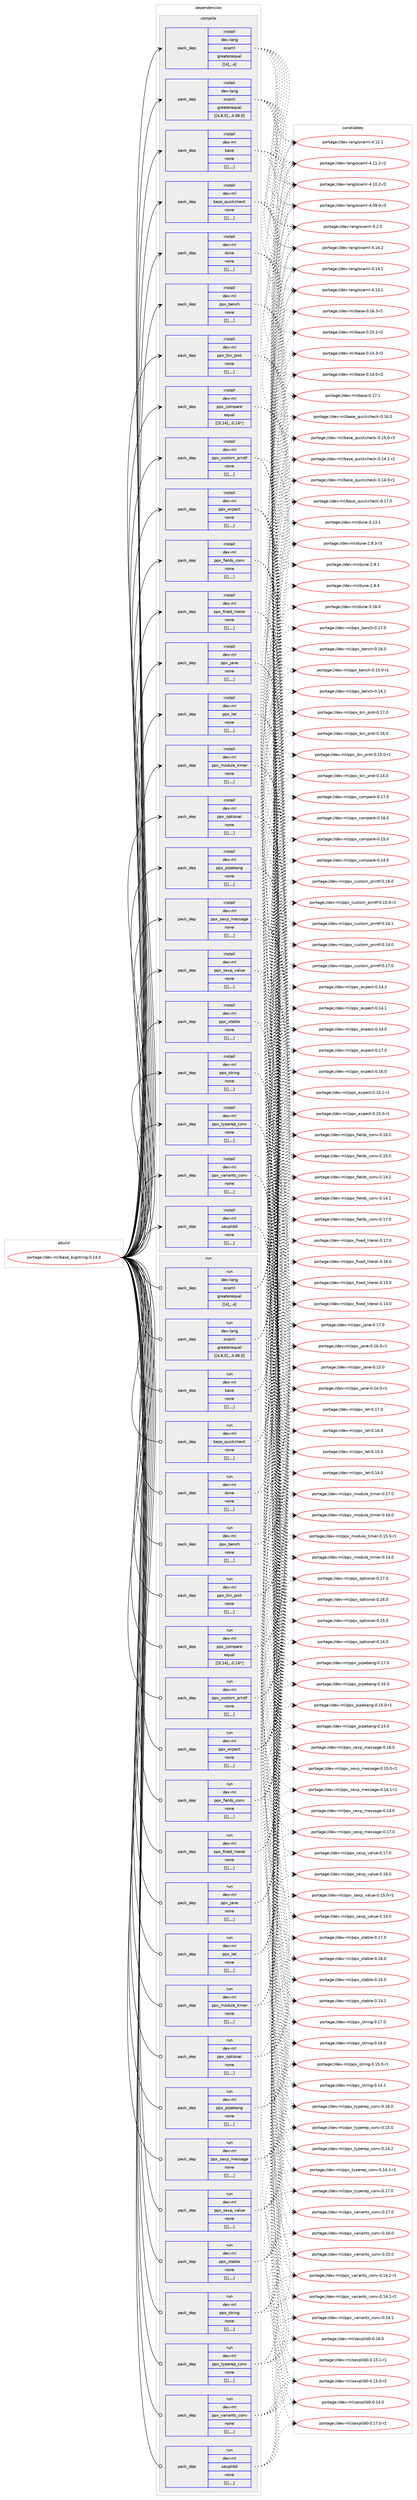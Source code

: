 digraph prolog {

# *************
# Graph options
# *************

newrank=true;
concentrate=true;
compound=true;
graph [rankdir=LR,fontname=Helvetica,fontsize=10,ranksep=1.5];#, ranksep=2.5, nodesep=0.2];
edge  [arrowhead=vee];
node  [fontname=Helvetica,fontsize=10];

# **********
# The ebuild
# **********

subgraph cluster_leftcol {
color=gray;
label=<<i>ebuild</i>>;
id [label="portage://dev-ml/base_bigstring-0.14.0", color=red, width=4, href="../dev-ml/base_bigstring-0.14.0.svg"];
}

# ****************
# The dependencies
# ****************

subgraph cluster_midcol {
color=gray;
label=<<i>dependencies</i>>;
subgraph cluster_compile {
fillcolor="#eeeeee";
style=filled;
label=<<i>compile</i>>;
subgraph pack87441 {
dependency118337 [label=<<TABLE BORDER="0" CELLBORDER="1" CELLSPACING="0" CELLPADDING="4" WIDTH="220"><TR><TD ROWSPAN="6" CELLPADDING="30">pack_dep</TD></TR><TR><TD WIDTH="110">install</TD></TR><TR><TD>dev-lang</TD></TR><TR><TD>ocaml</TD></TR><TR><TD>greaterequal</TD></TR><TR><TD>[[4],,,4]</TD></TR></TABLE>>, shape=none, color=blue];
}
id:e -> dependency118337:w [weight=20,style="solid",arrowhead="vee"];
subgraph pack87442 {
dependency118338 [label=<<TABLE BORDER="0" CELLBORDER="1" CELLSPACING="0" CELLPADDING="4" WIDTH="220"><TR><TD ROWSPAN="6" CELLPADDING="30">pack_dep</TD></TR><TR><TD WIDTH="110">install</TD></TR><TR><TD>dev-lang</TD></TR><TR><TD>ocaml</TD></TR><TR><TD>greaterequal</TD></TR><TR><TD>[[4,8,0],,,4.08.0]</TD></TR></TABLE>>, shape=none, color=blue];
}
id:e -> dependency118338:w [weight=20,style="solid",arrowhead="vee"];
subgraph pack87443 {
dependency118339 [label=<<TABLE BORDER="0" CELLBORDER="1" CELLSPACING="0" CELLPADDING="4" WIDTH="220"><TR><TD ROWSPAN="6" CELLPADDING="30">pack_dep</TD></TR><TR><TD WIDTH="110">install</TD></TR><TR><TD>dev-ml</TD></TR><TR><TD>base</TD></TR><TR><TD>none</TD></TR><TR><TD>[[],,,,]</TD></TR></TABLE>>, shape=none, color=blue];
}
id:e -> dependency118339:w [weight=20,style="solid",arrowhead="vee"];
subgraph pack87444 {
dependency118340 [label=<<TABLE BORDER="0" CELLBORDER="1" CELLSPACING="0" CELLPADDING="4" WIDTH="220"><TR><TD ROWSPAN="6" CELLPADDING="30">pack_dep</TD></TR><TR><TD WIDTH="110">install</TD></TR><TR><TD>dev-ml</TD></TR><TR><TD>base_quickcheck</TD></TR><TR><TD>none</TD></TR><TR><TD>[[],,,,]</TD></TR></TABLE>>, shape=none, color=blue];
}
id:e -> dependency118340:w [weight=20,style="solid",arrowhead="vee"];
subgraph pack87445 {
dependency118341 [label=<<TABLE BORDER="0" CELLBORDER="1" CELLSPACING="0" CELLPADDING="4" WIDTH="220"><TR><TD ROWSPAN="6" CELLPADDING="30">pack_dep</TD></TR><TR><TD WIDTH="110">install</TD></TR><TR><TD>dev-ml</TD></TR><TR><TD>dune</TD></TR><TR><TD>none</TD></TR><TR><TD>[[],,,,]</TD></TR></TABLE>>, shape=none, color=blue];
}
id:e -> dependency118341:w [weight=20,style="solid",arrowhead="vee"];
subgraph pack87446 {
dependency118342 [label=<<TABLE BORDER="0" CELLBORDER="1" CELLSPACING="0" CELLPADDING="4" WIDTH="220"><TR><TD ROWSPAN="6" CELLPADDING="30">pack_dep</TD></TR><TR><TD WIDTH="110">install</TD></TR><TR><TD>dev-ml</TD></TR><TR><TD>ppx_bench</TD></TR><TR><TD>none</TD></TR><TR><TD>[[],,,,]</TD></TR></TABLE>>, shape=none, color=blue];
}
id:e -> dependency118342:w [weight=20,style="solid",arrowhead="vee"];
subgraph pack87447 {
dependency118343 [label=<<TABLE BORDER="0" CELLBORDER="1" CELLSPACING="0" CELLPADDING="4" WIDTH="220"><TR><TD ROWSPAN="6" CELLPADDING="30">pack_dep</TD></TR><TR><TD WIDTH="110">install</TD></TR><TR><TD>dev-ml</TD></TR><TR><TD>ppx_bin_prot</TD></TR><TR><TD>none</TD></TR><TR><TD>[[],,,,]</TD></TR></TABLE>>, shape=none, color=blue];
}
id:e -> dependency118343:w [weight=20,style="solid",arrowhead="vee"];
subgraph pack87448 {
dependency118344 [label=<<TABLE BORDER="0" CELLBORDER="1" CELLSPACING="0" CELLPADDING="4" WIDTH="220"><TR><TD ROWSPAN="6" CELLPADDING="30">pack_dep</TD></TR><TR><TD WIDTH="110">install</TD></TR><TR><TD>dev-ml</TD></TR><TR><TD>ppx_compare</TD></TR><TR><TD>equal</TD></TR><TR><TD>[[0,14],,,0.14*]</TD></TR></TABLE>>, shape=none, color=blue];
}
id:e -> dependency118344:w [weight=20,style="solid",arrowhead="vee"];
subgraph pack87449 {
dependency118345 [label=<<TABLE BORDER="0" CELLBORDER="1" CELLSPACING="0" CELLPADDING="4" WIDTH="220"><TR><TD ROWSPAN="6" CELLPADDING="30">pack_dep</TD></TR><TR><TD WIDTH="110">install</TD></TR><TR><TD>dev-ml</TD></TR><TR><TD>ppx_custom_printf</TD></TR><TR><TD>none</TD></TR><TR><TD>[[],,,,]</TD></TR></TABLE>>, shape=none, color=blue];
}
id:e -> dependency118345:w [weight=20,style="solid",arrowhead="vee"];
subgraph pack87450 {
dependency118346 [label=<<TABLE BORDER="0" CELLBORDER="1" CELLSPACING="0" CELLPADDING="4" WIDTH="220"><TR><TD ROWSPAN="6" CELLPADDING="30">pack_dep</TD></TR><TR><TD WIDTH="110">install</TD></TR><TR><TD>dev-ml</TD></TR><TR><TD>ppx_expect</TD></TR><TR><TD>none</TD></TR><TR><TD>[[],,,,]</TD></TR></TABLE>>, shape=none, color=blue];
}
id:e -> dependency118346:w [weight=20,style="solid",arrowhead="vee"];
subgraph pack87451 {
dependency118347 [label=<<TABLE BORDER="0" CELLBORDER="1" CELLSPACING="0" CELLPADDING="4" WIDTH="220"><TR><TD ROWSPAN="6" CELLPADDING="30">pack_dep</TD></TR><TR><TD WIDTH="110">install</TD></TR><TR><TD>dev-ml</TD></TR><TR><TD>ppx_fields_conv</TD></TR><TR><TD>none</TD></TR><TR><TD>[[],,,,]</TD></TR></TABLE>>, shape=none, color=blue];
}
id:e -> dependency118347:w [weight=20,style="solid",arrowhead="vee"];
subgraph pack87452 {
dependency118348 [label=<<TABLE BORDER="0" CELLBORDER="1" CELLSPACING="0" CELLPADDING="4" WIDTH="220"><TR><TD ROWSPAN="6" CELLPADDING="30">pack_dep</TD></TR><TR><TD WIDTH="110">install</TD></TR><TR><TD>dev-ml</TD></TR><TR><TD>ppx_fixed_literal</TD></TR><TR><TD>none</TD></TR><TR><TD>[[],,,,]</TD></TR></TABLE>>, shape=none, color=blue];
}
id:e -> dependency118348:w [weight=20,style="solid",arrowhead="vee"];
subgraph pack87453 {
dependency118349 [label=<<TABLE BORDER="0" CELLBORDER="1" CELLSPACING="0" CELLPADDING="4" WIDTH="220"><TR><TD ROWSPAN="6" CELLPADDING="30">pack_dep</TD></TR><TR><TD WIDTH="110">install</TD></TR><TR><TD>dev-ml</TD></TR><TR><TD>ppx_jane</TD></TR><TR><TD>none</TD></TR><TR><TD>[[],,,,]</TD></TR></TABLE>>, shape=none, color=blue];
}
id:e -> dependency118349:w [weight=20,style="solid",arrowhead="vee"];
subgraph pack87454 {
dependency118350 [label=<<TABLE BORDER="0" CELLBORDER="1" CELLSPACING="0" CELLPADDING="4" WIDTH="220"><TR><TD ROWSPAN="6" CELLPADDING="30">pack_dep</TD></TR><TR><TD WIDTH="110">install</TD></TR><TR><TD>dev-ml</TD></TR><TR><TD>ppx_let</TD></TR><TR><TD>none</TD></TR><TR><TD>[[],,,,]</TD></TR></TABLE>>, shape=none, color=blue];
}
id:e -> dependency118350:w [weight=20,style="solid",arrowhead="vee"];
subgraph pack87455 {
dependency118351 [label=<<TABLE BORDER="0" CELLBORDER="1" CELLSPACING="0" CELLPADDING="4" WIDTH="220"><TR><TD ROWSPAN="6" CELLPADDING="30">pack_dep</TD></TR><TR><TD WIDTH="110">install</TD></TR><TR><TD>dev-ml</TD></TR><TR><TD>ppx_module_timer</TD></TR><TR><TD>none</TD></TR><TR><TD>[[],,,,]</TD></TR></TABLE>>, shape=none, color=blue];
}
id:e -> dependency118351:w [weight=20,style="solid",arrowhead="vee"];
subgraph pack87456 {
dependency118352 [label=<<TABLE BORDER="0" CELLBORDER="1" CELLSPACING="0" CELLPADDING="4" WIDTH="220"><TR><TD ROWSPAN="6" CELLPADDING="30">pack_dep</TD></TR><TR><TD WIDTH="110">install</TD></TR><TR><TD>dev-ml</TD></TR><TR><TD>ppx_optional</TD></TR><TR><TD>none</TD></TR><TR><TD>[[],,,,]</TD></TR></TABLE>>, shape=none, color=blue];
}
id:e -> dependency118352:w [weight=20,style="solid",arrowhead="vee"];
subgraph pack87457 {
dependency118353 [label=<<TABLE BORDER="0" CELLBORDER="1" CELLSPACING="0" CELLPADDING="4" WIDTH="220"><TR><TD ROWSPAN="6" CELLPADDING="30">pack_dep</TD></TR><TR><TD WIDTH="110">install</TD></TR><TR><TD>dev-ml</TD></TR><TR><TD>ppx_pipebang</TD></TR><TR><TD>none</TD></TR><TR><TD>[[],,,,]</TD></TR></TABLE>>, shape=none, color=blue];
}
id:e -> dependency118353:w [weight=20,style="solid",arrowhead="vee"];
subgraph pack87458 {
dependency118354 [label=<<TABLE BORDER="0" CELLBORDER="1" CELLSPACING="0" CELLPADDING="4" WIDTH="220"><TR><TD ROWSPAN="6" CELLPADDING="30">pack_dep</TD></TR><TR><TD WIDTH="110">install</TD></TR><TR><TD>dev-ml</TD></TR><TR><TD>ppx_sexp_message</TD></TR><TR><TD>none</TD></TR><TR><TD>[[],,,,]</TD></TR></TABLE>>, shape=none, color=blue];
}
id:e -> dependency118354:w [weight=20,style="solid",arrowhead="vee"];
subgraph pack87459 {
dependency118355 [label=<<TABLE BORDER="0" CELLBORDER="1" CELLSPACING="0" CELLPADDING="4" WIDTH="220"><TR><TD ROWSPAN="6" CELLPADDING="30">pack_dep</TD></TR><TR><TD WIDTH="110">install</TD></TR><TR><TD>dev-ml</TD></TR><TR><TD>ppx_sexp_value</TD></TR><TR><TD>none</TD></TR><TR><TD>[[],,,,]</TD></TR></TABLE>>, shape=none, color=blue];
}
id:e -> dependency118355:w [weight=20,style="solid",arrowhead="vee"];
subgraph pack87460 {
dependency118356 [label=<<TABLE BORDER="0" CELLBORDER="1" CELLSPACING="0" CELLPADDING="4" WIDTH="220"><TR><TD ROWSPAN="6" CELLPADDING="30">pack_dep</TD></TR><TR><TD WIDTH="110">install</TD></TR><TR><TD>dev-ml</TD></TR><TR><TD>ppx_stable</TD></TR><TR><TD>none</TD></TR><TR><TD>[[],,,,]</TD></TR></TABLE>>, shape=none, color=blue];
}
id:e -> dependency118356:w [weight=20,style="solid",arrowhead="vee"];
subgraph pack87461 {
dependency118357 [label=<<TABLE BORDER="0" CELLBORDER="1" CELLSPACING="0" CELLPADDING="4" WIDTH="220"><TR><TD ROWSPAN="6" CELLPADDING="30">pack_dep</TD></TR><TR><TD WIDTH="110">install</TD></TR><TR><TD>dev-ml</TD></TR><TR><TD>ppx_string</TD></TR><TR><TD>none</TD></TR><TR><TD>[[],,,,]</TD></TR></TABLE>>, shape=none, color=blue];
}
id:e -> dependency118357:w [weight=20,style="solid",arrowhead="vee"];
subgraph pack87462 {
dependency118358 [label=<<TABLE BORDER="0" CELLBORDER="1" CELLSPACING="0" CELLPADDING="4" WIDTH="220"><TR><TD ROWSPAN="6" CELLPADDING="30">pack_dep</TD></TR><TR><TD WIDTH="110">install</TD></TR><TR><TD>dev-ml</TD></TR><TR><TD>ppx_typerep_conv</TD></TR><TR><TD>none</TD></TR><TR><TD>[[],,,,]</TD></TR></TABLE>>, shape=none, color=blue];
}
id:e -> dependency118358:w [weight=20,style="solid",arrowhead="vee"];
subgraph pack87463 {
dependency118359 [label=<<TABLE BORDER="0" CELLBORDER="1" CELLSPACING="0" CELLPADDING="4" WIDTH="220"><TR><TD ROWSPAN="6" CELLPADDING="30">pack_dep</TD></TR><TR><TD WIDTH="110">install</TD></TR><TR><TD>dev-ml</TD></TR><TR><TD>ppx_variants_conv</TD></TR><TR><TD>none</TD></TR><TR><TD>[[],,,,]</TD></TR></TABLE>>, shape=none, color=blue];
}
id:e -> dependency118359:w [weight=20,style="solid",arrowhead="vee"];
subgraph pack87464 {
dependency118360 [label=<<TABLE BORDER="0" CELLBORDER="1" CELLSPACING="0" CELLPADDING="4" WIDTH="220"><TR><TD ROWSPAN="6" CELLPADDING="30">pack_dep</TD></TR><TR><TD WIDTH="110">install</TD></TR><TR><TD>dev-ml</TD></TR><TR><TD>sexplib0</TD></TR><TR><TD>none</TD></TR><TR><TD>[[],,,,]</TD></TR></TABLE>>, shape=none, color=blue];
}
id:e -> dependency118360:w [weight=20,style="solid",arrowhead="vee"];
}
subgraph cluster_compileandrun {
fillcolor="#eeeeee";
style=filled;
label=<<i>compile and run</i>>;
}
subgraph cluster_run {
fillcolor="#eeeeee";
style=filled;
label=<<i>run</i>>;
subgraph pack87465 {
dependency118361 [label=<<TABLE BORDER="0" CELLBORDER="1" CELLSPACING="0" CELLPADDING="4" WIDTH="220"><TR><TD ROWSPAN="6" CELLPADDING="30">pack_dep</TD></TR><TR><TD WIDTH="110">run</TD></TR><TR><TD>dev-lang</TD></TR><TR><TD>ocaml</TD></TR><TR><TD>greaterequal</TD></TR><TR><TD>[[4],,,4]</TD></TR></TABLE>>, shape=none, color=blue];
}
id:e -> dependency118361:w [weight=20,style="solid",arrowhead="odot"];
subgraph pack87466 {
dependency118362 [label=<<TABLE BORDER="0" CELLBORDER="1" CELLSPACING="0" CELLPADDING="4" WIDTH="220"><TR><TD ROWSPAN="6" CELLPADDING="30">pack_dep</TD></TR><TR><TD WIDTH="110">run</TD></TR><TR><TD>dev-lang</TD></TR><TR><TD>ocaml</TD></TR><TR><TD>greaterequal</TD></TR><TR><TD>[[4,8,0],,,4.08.0]</TD></TR></TABLE>>, shape=none, color=blue];
}
id:e -> dependency118362:w [weight=20,style="solid",arrowhead="odot"];
subgraph pack87467 {
dependency118363 [label=<<TABLE BORDER="0" CELLBORDER="1" CELLSPACING="0" CELLPADDING="4" WIDTH="220"><TR><TD ROWSPAN="6" CELLPADDING="30">pack_dep</TD></TR><TR><TD WIDTH="110">run</TD></TR><TR><TD>dev-ml</TD></TR><TR><TD>base</TD></TR><TR><TD>none</TD></TR><TR><TD>[[],,,,]</TD></TR></TABLE>>, shape=none, color=blue];
}
id:e -> dependency118363:w [weight=20,style="solid",arrowhead="odot"];
subgraph pack87468 {
dependency118364 [label=<<TABLE BORDER="0" CELLBORDER="1" CELLSPACING="0" CELLPADDING="4" WIDTH="220"><TR><TD ROWSPAN="6" CELLPADDING="30">pack_dep</TD></TR><TR><TD WIDTH="110">run</TD></TR><TR><TD>dev-ml</TD></TR><TR><TD>base_quickcheck</TD></TR><TR><TD>none</TD></TR><TR><TD>[[],,,,]</TD></TR></TABLE>>, shape=none, color=blue];
}
id:e -> dependency118364:w [weight=20,style="solid",arrowhead="odot"];
subgraph pack87469 {
dependency118365 [label=<<TABLE BORDER="0" CELLBORDER="1" CELLSPACING="0" CELLPADDING="4" WIDTH="220"><TR><TD ROWSPAN="6" CELLPADDING="30">pack_dep</TD></TR><TR><TD WIDTH="110">run</TD></TR><TR><TD>dev-ml</TD></TR><TR><TD>dune</TD></TR><TR><TD>none</TD></TR><TR><TD>[[],,,,]</TD></TR></TABLE>>, shape=none, color=blue];
}
id:e -> dependency118365:w [weight=20,style="solid",arrowhead="odot"];
subgraph pack87470 {
dependency118366 [label=<<TABLE BORDER="0" CELLBORDER="1" CELLSPACING="0" CELLPADDING="4" WIDTH="220"><TR><TD ROWSPAN="6" CELLPADDING="30">pack_dep</TD></TR><TR><TD WIDTH="110">run</TD></TR><TR><TD>dev-ml</TD></TR><TR><TD>ppx_bench</TD></TR><TR><TD>none</TD></TR><TR><TD>[[],,,,]</TD></TR></TABLE>>, shape=none, color=blue];
}
id:e -> dependency118366:w [weight=20,style="solid",arrowhead="odot"];
subgraph pack87471 {
dependency118367 [label=<<TABLE BORDER="0" CELLBORDER="1" CELLSPACING="0" CELLPADDING="4" WIDTH="220"><TR><TD ROWSPAN="6" CELLPADDING="30">pack_dep</TD></TR><TR><TD WIDTH="110">run</TD></TR><TR><TD>dev-ml</TD></TR><TR><TD>ppx_bin_prot</TD></TR><TR><TD>none</TD></TR><TR><TD>[[],,,,]</TD></TR></TABLE>>, shape=none, color=blue];
}
id:e -> dependency118367:w [weight=20,style="solid",arrowhead="odot"];
subgraph pack87472 {
dependency118368 [label=<<TABLE BORDER="0" CELLBORDER="1" CELLSPACING="0" CELLPADDING="4" WIDTH="220"><TR><TD ROWSPAN="6" CELLPADDING="30">pack_dep</TD></TR><TR><TD WIDTH="110">run</TD></TR><TR><TD>dev-ml</TD></TR><TR><TD>ppx_compare</TD></TR><TR><TD>equal</TD></TR><TR><TD>[[0,14],,,0.14*]</TD></TR></TABLE>>, shape=none, color=blue];
}
id:e -> dependency118368:w [weight=20,style="solid",arrowhead="odot"];
subgraph pack87473 {
dependency118369 [label=<<TABLE BORDER="0" CELLBORDER="1" CELLSPACING="0" CELLPADDING="4" WIDTH="220"><TR><TD ROWSPAN="6" CELLPADDING="30">pack_dep</TD></TR><TR><TD WIDTH="110">run</TD></TR><TR><TD>dev-ml</TD></TR><TR><TD>ppx_custom_printf</TD></TR><TR><TD>none</TD></TR><TR><TD>[[],,,,]</TD></TR></TABLE>>, shape=none, color=blue];
}
id:e -> dependency118369:w [weight=20,style="solid",arrowhead="odot"];
subgraph pack87474 {
dependency118370 [label=<<TABLE BORDER="0" CELLBORDER="1" CELLSPACING="0" CELLPADDING="4" WIDTH="220"><TR><TD ROWSPAN="6" CELLPADDING="30">pack_dep</TD></TR><TR><TD WIDTH="110">run</TD></TR><TR><TD>dev-ml</TD></TR><TR><TD>ppx_expect</TD></TR><TR><TD>none</TD></TR><TR><TD>[[],,,,]</TD></TR></TABLE>>, shape=none, color=blue];
}
id:e -> dependency118370:w [weight=20,style="solid",arrowhead="odot"];
subgraph pack87475 {
dependency118371 [label=<<TABLE BORDER="0" CELLBORDER="1" CELLSPACING="0" CELLPADDING="4" WIDTH="220"><TR><TD ROWSPAN="6" CELLPADDING="30">pack_dep</TD></TR><TR><TD WIDTH="110">run</TD></TR><TR><TD>dev-ml</TD></TR><TR><TD>ppx_fields_conv</TD></TR><TR><TD>none</TD></TR><TR><TD>[[],,,,]</TD></TR></TABLE>>, shape=none, color=blue];
}
id:e -> dependency118371:w [weight=20,style="solid",arrowhead="odot"];
subgraph pack87476 {
dependency118372 [label=<<TABLE BORDER="0" CELLBORDER="1" CELLSPACING="0" CELLPADDING="4" WIDTH="220"><TR><TD ROWSPAN="6" CELLPADDING="30">pack_dep</TD></TR><TR><TD WIDTH="110">run</TD></TR><TR><TD>dev-ml</TD></TR><TR><TD>ppx_fixed_literal</TD></TR><TR><TD>none</TD></TR><TR><TD>[[],,,,]</TD></TR></TABLE>>, shape=none, color=blue];
}
id:e -> dependency118372:w [weight=20,style="solid",arrowhead="odot"];
subgraph pack87477 {
dependency118373 [label=<<TABLE BORDER="0" CELLBORDER="1" CELLSPACING="0" CELLPADDING="4" WIDTH="220"><TR><TD ROWSPAN="6" CELLPADDING="30">pack_dep</TD></TR><TR><TD WIDTH="110">run</TD></TR><TR><TD>dev-ml</TD></TR><TR><TD>ppx_jane</TD></TR><TR><TD>none</TD></TR><TR><TD>[[],,,,]</TD></TR></TABLE>>, shape=none, color=blue];
}
id:e -> dependency118373:w [weight=20,style="solid",arrowhead="odot"];
subgraph pack87478 {
dependency118374 [label=<<TABLE BORDER="0" CELLBORDER="1" CELLSPACING="0" CELLPADDING="4" WIDTH="220"><TR><TD ROWSPAN="6" CELLPADDING="30">pack_dep</TD></TR><TR><TD WIDTH="110">run</TD></TR><TR><TD>dev-ml</TD></TR><TR><TD>ppx_let</TD></TR><TR><TD>none</TD></TR><TR><TD>[[],,,,]</TD></TR></TABLE>>, shape=none, color=blue];
}
id:e -> dependency118374:w [weight=20,style="solid",arrowhead="odot"];
subgraph pack87479 {
dependency118375 [label=<<TABLE BORDER="0" CELLBORDER="1" CELLSPACING="0" CELLPADDING="4" WIDTH="220"><TR><TD ROWSPAN="6" CELLPADDING="30">pack_dep</TD></TR><TR><TD WIDTH="110">run</TD></TR><TR><TD>dev-ml</TD></TR><TR><TD>ppx_module_timer</TD></TR><TR><TD>none</TD></TR><TR><TD>[[],,,,]</TD></TR></TABLE>>, shape=none, color=blue];
}
id:e -> dependency118375:w [weight=20,style="solid",arrowhead="odot"];
subgraph pack87480 {
dependency118376 [label=<<TABLE BORDER="0" CELLBORDER="1" CELLSPACING="0" CELLPADDING="4" WIDTH="220"><TR><TD ROWSPAN="6" CELLPADDING="30">pack_dep</TD></TR><TR><TD WIDTH="110">run</TD></TR><TR><TD>dev-ml</TD></TR><TR><TD>ppx_optional</TD></TR><TR><TD>none</TD></TR><TR><TD>[[],,,,]</TD></TR></TABLE>>, shape=none, color=blue];
}
id:e -> dependency118376:w [weight=20,style="solid",arrowhead="odot"];
subgraph pack87481 {
dependency118377 [label=<<TABLE BORDER="0" CELLBORDER="1" CELLSPACING="0" CELLPADDING="4" WIDTH="220"><TR><TD ROWSPAN="6" CELLPADDING="30">pack_dep</TD></TR><TR><TD WIDTH="110">run</TD></TR><TR><TD>dev-ml</TD></TR><TR><TD>ppx_pipebang</TD></TR><TR><TD>none</TD></TR><TR><TD>[[],,,,]</TD></TR></TABLE>>, shape=none, color=blue];
}
id:e -> dependency118377:w [weight=20,style="solid",arrowhead="odot"];
subgraph pack87482 {
dependency118378 [label=<<TABLE BORDER="0" CELLBORDER="1" CELLSPACING="0" CELLPADDING="4" WIDTH="220"><TR><TD ROWSPAN="6" CELLPADDING="30">pack_dep</TD></TR><TR><TD WIDTH="110">run</TD></TR><TR><TD>dev-ml</TD></TR><TR><TD>ppx_sexp_message</TD></TR><TR><TD>none</TD></TR><TR><TD>[[],,,,]</TD></TR></TABLE>>, shape=none, color=blue];
}
id:e -> dependency118378:w [weight=20,style="solid",arrowhead="odot"];
subgraph pack87483 {
dependency118379 [label=<<TABLE BORDER="0" CELLBORDER="1" CELLSPACING="0" CELLPADDING="4" WIDTH="220"><TR><TD ROWSPAN="6" CELLPADDING="30">pack_dep</TD></TR><TR><TD WIDTH="110">run</TD></TR><TR><TD>dev-ml</TD></TR><TR><TD>ppx_sexp_value</TD></TR><TR><TD>none</TD></TR><TR><TD>[[],,,,]</TD></TR></TABLE>>, shape=none, color=blue];
}
id:e -> dependency118379:w [weight=20,style="solid",arrowhead="odot"];
subgraph pack87484 {
dependency118380 [label=<<TABLE BORDER="0" CELLBORDER="1" CELLSPACING="0" CELLPADDING="4" WIDTH="220"><TR><TD ROWSPAN="6" CELLPADDING="30">pack_dep</TD></TR><TR><TD WIDTH="110">run</TD></TR><TR><TD>dev-ml</TD></TR><TR><TD>ppx_stable</TD></TR><TR><TD>none</TD></TR><TR><TD>[[],,,,]</TD></TR></TABLE>>, shape=none, color=blue];
}
id:e -> dependency118380:w [weight=20,style="solid",arrowhead="odot"];
subgraph pack87485 {
dependency118381 [label=<<TABLE BORDER="0" CELLBORDER="1" CELLSPACING="0" CELLPADDING="4" WIDTH="220"><TR><TD ROWSPAN="6" CELLPADDING="30">pack_dep</TD></TR><TR><TD WIDTH="110">run</TD></TR><TR><TD>dev-ml</TD></TR><TR><TD>ppx_string</TD></TR><TR><TD>none</TD></TR><TR><TD>[[],,,,]</TD></TR></TABLE>>, shape=none, color=blue];
}
id:e -> dependency118381:w [weight=20,style="solid",arrowhead="odot"];
subgraph pack87486 {
dependency118382 [label=<<TABLE BORDER="0" CELLBORDER="1" CELLSPACING="0" CELLPADDING="4" WIDTH="220"><TR><TD ROWSPAN="6" CELLPADDING="30">pack_dep</TD></TR><TR><TD WIDTH="110">run</TD></TR><TR><TD>dev-ml</TD></TR><TR><TD>ppx_typerep_conv</TD></TR><TR><TD>none</TD></TR><TR><TD>[[],,,,]</TD></TR></TABLE>>, shape=none, color=blue];
}
id:e -> dependency118382:w [weight=20,style="solid",arrowhead="odot"];
subgraph pack87487 {
dependency118383 [label=<<TABLE BORDER="0" CELLBORDER="1" CELLSPACING="0" CELLPADDING="4" WIDTH="220"><TR><TD ROWSPAN="6" CELLPADDING="30">pack_dep</TD></TR><TR><TD WIDTH="110">run</TD></TR><TR><TD>dev-ml</TD></TR><TR><TD>ppx_variants_conv</TD></TR><TR><TD>none</TD></TR><TR><TD>[[],,,,]</TD></TR></TABLE>>, shape=none, color=blue];
}
id:e -> dependency118383:w [weight=20,style="solid",arrowhead="odot"];
subgraph pack87488 {
dependency118384 [label=<<TABLE BORDER="0" CELLBORDER="1" CELLSPACING="0" CELLPADDING="4" WIDTH="220"><TR><TD ROWSPAN="6" CELLPADDING="30">pack_dep</TD></TR><TR><TD WIDTH="110">run</TD></TR><TR><TD>dev-ml</TD></TR><TR><TD>sexplib0</TD></TR><TR><TD>none</TD></TR><TR><TD>[[],,,,]</TD></TR></TABLE>>, shape=none, color=blue];
}
id:e -> dependency118384:w [weight=20,style="solid",arrowhead="odot"];
}
}

# **************
# The candidates
# **************

subgraph cluster_choices {
rank=same;
color=gray;
label=<<i>candidates</i>>;

subgraph choice87441 {
color=black;
nodesep=1;
choice1001011184510897110103471119997109108455346504648 [label="portage://dev-lang/ocaml-5.2.0", color=red, width=4,href="../dev-lang/ocaml-5.2.0.svg"];
choice100101118451089711010347111999710910845524649524650 [label="portage://dev-lang/ocaml-4.14.2", color=red, width=4,href="../dev-lang/ocaml-4.14.2.svg"];
choice100101118451089711010347111999710910845524649524649 [label="portage://dev-lang/ocaml-4.14.1", color=red, width=4,href="../dev-lang/ocaml-4.14.1.svg"];
choice100101118451089711010347111999710910845524649514649 [label="portage://dev-lang/ocaml-4.13.1", color=red, width=4,href="../dev-lang/ocaml-4.13.1.svg"];
choice100101118451089711010347111999710910845524649504649 [label="portage://dev-lang/ocaml-4.12.1", color=red, width=4,href="../dev-lang/ocaml-4.12.1.svg"];
choice1001011184510897110103471119997109108455246494946504511450 [label="portage://dev-lang/ocaml-4.11.2-r2", color=red, width=4,href="../dev-lang/ocaml-4.11.2-r2.svg"];
choice1001011184510897110103471119997109108455246494846504511451 [label="portage://dev-lang/ocaml-4.10.2-r3", color=red, width=4,href="../dev-lang/ocaml-4.10.2-r3.svg"];
choice1001011184510897110103471119997109108455246485746484511451 [label="portage://dev-lang/ocaml-4.09.0-r3", color=red, width=4,href="../dev-lang/ocaml-4.09.0-r3.svg"];
dependency118337:e -> choice1001011184510897110103471119997109108455346504648:w [style=dotted,weight="100"];
dependency118337:e -> choice100101118451089711010347111999710910845524649524650:w [style=dotted,weight="100"];
dependency118337:e -> choice100101118451089711010347111999710910845524649524649:w [style=dotted,weight="100"];
dependency118337:e -> choice100101118451089711010347111999710910845524649514649:w [style=dotted,weight="100"];
dependency118337:e -> choice100101118451089711010347111999710910845524649504649:w [style=dotted,weight="100"];
dependency118337:e -> choice1001011184510897110103471119997109108455246494946504511450:w [style=dotted,weight="100"];
dependency118337:e -> choice1001011184510897110103471119997109108455246494846504511451:w [style=dotted,weight="100"];
dependency118337:e -> choice1001011184510897110103471119997109108455246485746484511451:w [style=dotted,weight="100"];
}
subgraph choice87442 {
color=black;
nodesep=1;
choice1001011184510897110103471119997109108455346504648 [label="portage://dev-lang/ocaml-5.2.0", color=red, width=4,href="../dev-lang/ocaml-5.2.0.svg"];
choice100101118451089711010347111999710910845524649524650 [label="portage://dev-lang/ocaml-4.14.2", color=red, width=4,href="../dev-lang/ocaml-4.14.2.svg"];
choice100101118451089711010347111999710910845524649524649 [label="portage://dev-lang/ocaml-4.14.1", color=red, width=4,href="../dev-lang/ocaml-4.14.1.svg"];
choice100101118451089711010347111999710910845524649514649 [label="portage://dev-lang/ocaml-4.13.1", color=red, width=4,href="../dev-lang/ocaml-4.13.1.svg"];
choice100101118451089711010347111999710910845524649504649 [label="portage://dev-lang/ocaml-4.12.1", color=red, width=4,href="../dev-lang/ocaml-4.12.1.svg"];
choice1001011184510897110103471119997109108455246494946504511450 [label="portage://dev-lang/ocaml-4.11.2-r2", color=red, width=4,href="../dev-lang/ocaml-4.11.2-r2.svg"];
choice1001011184510897110103471119997109108455246494846504511451 [label="portage://dev-lang/ocaml-4.10.2-r3", color=red, width=4,href="../dev-lang/ocaml-4.10.2-r3.svg"];
choice1001011184510897110103471119997109108455246485746484511451 [label="portage://dev-lang/ocaml-4.09.0-r3", color=red, width=4,href="../dev-lang/ocaml-4.09.0-r3.svg"];
dependency118338:e -> choice1001011184510897110103471119997109108455346504648:w [style=dotted,weight="100"];
dependency118338:e -> choice100101118451089711010347111999710910845524649524650:w [style=dotted,weight="100"];
dependency118338:e -> choice100101118451089711010347111999710910845524649524649:w [style=dotted,weight="100"];
dependency118338:e -> choice100101118451089711010347111999710910845524649514649:w [style=dotted,weight="100"];
dependency118338:e -> choice100101118451089711010347111999710910845524649504649:w [style=dotted,weight="100"];
dependency118338:e -> choice1001011184510897110103471119997109108455246494946504511450:w [style=dotted,weight="100"];
dependency118338:e -> choice1001011184510897110103471119997109108455246494846504511451:w [style=dotted,weight="100"];
dependency118338:e -> choice1001011184510897110103471119997109108455246485746484511451:w [style=dotted,weight="100"];
}
subgraph choice87443 {
color=black;
nodesep=1;
choice1001011184510910847989711510145484649554649 [label="portage://dev-ml/base-0.17.1", color=red, width=4,href="../dev-ml/base-0.17.1.svg"];
choice10010111845109108479897115101454846495446514511449 [label="portage://dev-ml/base-0.16.3-r1", color=red, width=4,href="../dev-ml/base-0.16.3-r1.svg"];
choice10010111845109108479897115101454846495346494511450 [label="portage://dev-ml/base-0.15.1-r2", color=red, width=4,href="../dev-ml/base-0.15.1-r2.svg"];
choice10010111845109108479897115101454846495246514511450 [label="portage://dev-ml/base-0.14.3-r2", color=red, width=4,href="../dev-ml/base-0.14.3-r2.svg"];
choice10010111845109108479897115101454846495246484511450 [label="portage://dev-ml/base-0.14.0-r2", color=red, width=4,href="../dev-ml/base-0.14.0-r2.svg"];
dependency118339:e -> choice1001011184510910847989711510145484649554649:w [style=dotted,weight="100"];
dependency118339:e -> choice10010111845109108479897115101454846495446514511449:w [style=dotted,weight="100"];
dependency118339:e -> choice10010111845109108479897115101454846495346494511450:w [style=dotted,weight="100"];
dependency118339:e -> choice10010111845109108479897115101454846495246514511450:w [style=dotted,weight="100"];
dependency118339:e -> choice10010111845109108479897115101454846495246484511450:w [style=dotted,weight="100"];
}
subgraph choice87444 {
color=black;
nodesep=1;
choice100101118451091084798971151019511311710599107991041019910745484649554648 [label="portage://dev-ml/base_quickcheck-0.17.0", color=red, width=4,href="../dev-ml/base_quickcheck-0.17.0.svg"];
choice100101118451091084798971151019511311710599107991041019910745484649544648 [label="portage://dev-ml/base_quickcheck-0.16.0", color=red, width=4,href="../dev-ml/base_quickcheck-0.16.0.svg"];
choice1001011184510910847989711510195113117105991079910410199107454846495346484511451 [label="portage://dev-ml/base_quickcheck-0.15.0-r3", color=red, width=4,href="../dev-ml/base_quickcheck-0.15.0-r3.svg"];
choice1001011184510910847989711510195113117105991079910410199107454846495246494511450 [label="portage://dev-ml/base_quickcheck-0.14.1-r2", color=red, width=4,href="../dev-ml/base_quickcheck-0.14.1-r2.svg"];
choice1001011184510910847989711510195113117105991079910410199107454846495246484511449 [label="portage://dev-ml/base_quickcheck-0.14.0-r1", color=red, width=4,href="../dev-ml/base_quickcheck-0.14.0-r1.svg"];
dependency118340:e -> choice100101118451091084798971151019511311710599107991041019910745484649554648:w [style=dotted,weight="100"];
dependency118340:e -> choice100101118451091084798971151019511311710599107991041019910745484649544648:w [style=dotted,weight="100"];
dependency118340:e -> choice1001011184510910847989711510195113117105991079910410199107454846495346484511451:w [style=dotted,weight="100"];
dependency118340:e -> choice1001011184510910847989711510195113117105991079910410199107454846495246494511450:w [style=dotted,weight="100"];
dependency118340:e -> choice1001011184510910847989711510195113117105991079910410199107454846495246484511449:w [style=dotted,weight="100"];
}
subgraph choice87445 {
color=black;
nodesep=1;
choice100101118451091084710011711010145514649544648 [label="portage://dev-ml/dune-3.16.0", color=red, width=4,href="../dev-ml/dune-3.16.0.svg"];
choice100101118451091084710011711010145514649514649 [label="portage://dev-ml/dune-3.13.1", color=red, width=4,href="../dev-ml/dune-3.13.1.svg"];
choice10010111845109108471001171101014550465746514511451 [label="portage://dev-ml/dune-2.9.3-r3", color=red, width=4,href="../dev-ml/dune-2.9.3-r3.svg"];
choice1001011184510910847100117110101455046574649 [label="portage://dev-ml/dune-2.9.1", color=red, width=4,href="../dev-ml/dune-2.9.1.svg"];
choice1001011184510910847100117110101455046564652 [label="portage://dev-ml/dune-2.8.4", color=red, width=4,href="../dev-ml/dune-2.8.4.svg"];
dependency118341:e -> choice100101118451091084710011711010145514649544648:w [style=dotted,weight="100"];
dependency118341:e -> choice100101118451091084710011711010145514649514649:w [style=dotted,weight="100"];
dependency118341:e -> choice10010111845109108471001171101014550465746514511451:w [style=dotted,weight="100"];
dependency118341:e -> choice1001011184510910847100117110101455046574649:w [style=dotted,weight="100"];
dependency118341:e -> choice1001011184510910847100117110101455046564652:w [style=dotted,weight="100"];
}
subgraph choice87446 {
color=black;
nodesep=1;
choice100101118451091084711211212095981011109910445484649554648 [label="portage://dev-ml/ppx_bench-0.17.0", color=red, width=4,href="../dev-ml/ppx_bench-0.17.0.svg"];
choice100101118451091084711211212095981011109910445484649544648 [label="portage://dev-ml/ppx_bench-0.16.0", color=red, width=4,href="../dev-ml/ppx_bench-0.16.0.svg"];
choice1001011184510910847112112120959810111099104454846495346484511449 [label="portage://dev-ml/ppx_bench-0.15.0-r1", color=red, width=4,href="../dev-ml/ppx_bench-0.15.0-r1.svg"];
choice100101118451091084711211212095981011109910445484649524649 [label="portage://dev-ml/ppx_bench-0.14.1", color=red, width=4,href="../dev-ml/ppx_bench-0.14.1.svg"];
dependency118342:e -> choice100101118451091084711211212095981011109910445484649554648:w [style=dotted,weight="100"];
dependency118342:e -> choice100101118451091084711211212095981011109910445484649544648:w [style=dotted,weight="100"];
dependency118342:e -> choice1001011184510910847112112120959810111099104454846495346484511449:w [style=dotted,weight="100"];
dependency118342:e -> choice100101118451091084711211212095981011109910445484649524649:w [style=dotted,weight="100"];
}
subgraph choice87447 {
color=black;
nodesep=1;
choice100101118451091084711211212095981051109511211411111645484649554648 [label="portage://dev-ml/ppx_bin_prot-0.17.0", color=red, width=4,href="../dev-ml/ppx_bin_prot-0.17.0.svg"];
choice100101118451091084711211212095981051109511211411111645484649544648 [label="portage://dev-ml/ppx_bin_prot-0.16.0", color=red, width=4,href="../dev-ml/ppx_bin_prot-0.16.0.svg"];
choice1001011184510910847112112120959810511095112114111116454846495346484511449 [label="portage://dev-ml/ppx_bin_prot-0.15.0-r1", color=red, width=4,href="../dev-ml/ppx_bin_prot-0.15.0-r1.svg"];
choice100101118451091084711211212095981051109511211411111645484649524648 [label="portage://dev-ml/ppx_bin_prot-0.14.0", color=red, width=4,href="../dev-ml/ppx_bin_prot-0.14.0.svg"];
dependency118343:e -> choice100101118451091084711211212095981051109511211411111645484649554648:w [style=dotted,weight="100"];
dependency118343:e -> choice100101118451091084711211212095981051109511211411111645484649544648:w [style=dotted,weight="100"];
dependency118343:e -> choice1001011184510910847112112120959810511095112114111116454846495346484511449:w [style=dotted,weight="100"];
dependency118343:e -> choice100101118451091084711211212095981051109511211411111645484649524648:w [style=dotted,weight="100"];
}
subgraph choice87448 {
color=black;
nodesep=1;
choice100101118451091084711211212095991111091129711410145484649554648 [label="portage://dev-ml/ppx_compare-0.17.0", color=red, width=4,href="../dev-ml/ppx_compare-0.17.0.svg"];
choice100101118451091084711211212095991111091129711410145484649544648 [label="portage://dev-ml/ppx_compare-0.16.0", color=red, width=4,href="../dev-ml/ppx_compare-0.16.0.svg"];
choice100101118451091084711211212095991111091129711410145484649534648 [label="portage://dev-ml/ppx_compare-0.15.0", color=red, width=4,href="../dev-ml/ppx_compare-0.15.0.svg"];
choice100101118451091084711211212095991111091129711410145484649524648 [label="portage://dev-ml/ppx_compare-0.14.0", color=red, width=4,href="../dev-ml/ppx_compare-0.14.0.svg"];
dependency118344:e -> choice100101118451091084711211212095991111091129711410145484649554648:w [style=dotted,weight="100"];
dependency118344:e -> choice100101118451091084711211212095991111091129711410145484649544648:w [style=dotted,weight="100"];
dependency118344:e -> choice100101118451091084711211212095991111091129711410145484649534648:w [style=dotted,weight="100"];
dependency118344:e -> choice100101118451091084711211212095991111091129711410145484649524648:w [style=dotted,weight="100"];
}
subgraph choice87449 {
color=black;
nodesep=1;
choice100101118451091084711211212095991171151161111099511211410511011610245484649554648 [label="portage://dev-ml/ppx_custom_printf-0.17.0", color=red, width=4,href="../dev-ml/ppx_custom_printf-0.17.0.svg"];
choice100101118451091084711211212095991171151161111099511211410511011610245484649544648 [label="portage://dev-ml/ppx_custom_printf-0.16.0", color=red, width=4,href="../dev-ml/ppx_custom_printf-0.16.0.svg"];
choice1001011184510910847112112120959911711511611110995112114105110116102454846495346484511449 [label="portage://dev-ml/ppx_custom_printf-0.15.0-r1", color=red, width=4,href="../dev-ml/ppx_custom_printf-0.15.0-r1.svg"];
choice100101118451091084711211212095991171151161111099511211410511011610245484649524649 [label="portage://dev-ml/ppx_custom_printf-0.14.1", color=red, width=4,href="../dev-ml/ppx_custom_printf-0.14.1.svg"];
choice100101118451091084711211212095991171151161111099511211410511011610245484649524648 [label="portage://dev-ml/ppx_custom_printf-0.14.0", color=red, width=4,href="../dev-ml/ppx_custom_printf-0.14.0.svg"];
dependency118345:e -> choice100101118451091084711211212095991171151161111099511211410511011610245484649554648:w [style=dotted,weight="100"];
dependency118345:e -> choice100101118451091084711211212095991171151161111099511211410511011610245484649544648:w [style=dotted,weight="100"];
dependency118345:e -> choice1001011184510910847112112120959911711511611110995112114105110116102454846495346484511449:w [style=dotted,weight="100"];
dependency118345:e -> choice100101118451091084711211212095991171151161111099511211410511011610245484649524649:w [style=dotted,weight="100"];
dependency118345:e -> choice100101118451091084711211212095991171151161111099511211410511011610245484649524648:w [style=dotted,weight="100"];
}
subgraph choice87450 {
color=black;
nodesep=1;
choice1001011184510910847112112120951011201121019911645484649554648 [label="portage://dev-ml/ppx_expect-0.17.0", color=red, width=4,href="../dev-ml/ppx_expect-0.17.0.svg"];
choice1001011184510910847112112120951011201121019911645484649544648 [label="portage://dev-ml/ppx_expect-0.16.0", color=red, width=4,href="../dev-ml/ppx_expect-0.16.0.svg"];
choice10010111845109108471121121209510112011210199116454846495346494511449 [label="portage://dev-ml/ppx_expect-0.15.1-r1", color=red, width=4,href="../dev-ml/ppx_expect-0.15.1-r1.svg"];
choice10010111845109108471121121209510112011210199116454846495346484511449 [label="portage://dev-ml/ppx_expect-0.15.0-r1", color=red, width=4,href="../dev-ml/ppx_expect-0.15.0-r1.svg"];
choice1001011184510910847112112120951011201121019911645484649524650 [label="portage://dev-ml/ppx_expect-0.14.2", color=red, width=4,href="../dev-ml/ppx_expect-0.14.2.svg"];
choice1001011184510910847112112120951011201121019911645484649524649 [label="portage://dev-ml/ppx_expect-0.14.1", color=red, width=4,href="../dev-ml/ppx_expect-0.14.1.svg"];
choice1001011184510910847112112120951011201121019911645484649524648 [label="portage://dev-ml/ppx_expect-0.14.0", color=red, width=4,href="../dev-ml/ppx_expect-0.14.0.svg"];
dependency118346:e -> choice1001011184510910847112112120951011201121019911645484649554648:w [style=dotted,weight="100"];
dependency118346:e -> choice1001011184510910847112112120951011201121019911645484649544648:w [style=dotted,weight="100"];
dependency118346:e -> choice10010111845109108471121121209510112011210199116454846495346494511449:w [style=dotted,weight="100"];
dependency118346:e -> choice10010111845109108471121121209510112011210199116454846495346484511449:w [style=dotted,weight="100"];
dependency118346:e -> choice1001011184510910847112112120951011201121019911645484649524650:w [style=dotted,weight="100"];
dependency118346:e -> choice1001011184510910847112112120951011201121019911645484649524649:w [style=dotted,weight="100"];
dependency118346:e -> choice1001011184510910847112112120951011201121019911645484649524648:w [style=dotted,weight="100"];
}
subgraph choice87451 {
color=black;
nodesep=1;
choice100101118451091084711211212095102105101108100115959911111011845484649554648 [label="portage://dev-ml/ppx_fields_conv-0.17.0", color=red, width=4,href="../dev-ml/ppx_fields_conv-0.17.0.svg"];
choice100101118451091084711211212095102105101108100115959911111011845484649544648 [label="portage://dev-ml/ppx_fields_conv-0.16.0", color=red, width=4,href="../dev-ml/ppx_fields_conv-0.16.0.svg"];
choice100101118451091084711211212095102105101108100115959911111011845484649534648 [label="portage://dev-ml/ppx_fields_conv-0.15.0", color=red, width=4,href="../dev-ml/ppx_fields_conv-0.15.0.svg"];
choice100101118451091084711211212095102105101108100115959911111011845484649524650 [label="portage://dev-ml/ppx_fields_conv-0.14.2", color=red, width=4,href="../dev-ml/ppx_fields_conv-0.14.2.svg"];
choice100101118451091084711211212095102105101108100115959911111011845484649524649 [label="portage://dev-ml/ppx_fields_conv-0.14.1", color=red, width=4,href="../dev-ml/ppx_fields_conv-0.14.1.svg"];
dependency118347:e -> choice100101118451091084711211212095102105101108100115959911111011845484649554648:w [style=dotted,weight="100"];
dependency118347:e -> choice100101118451091084711211212095102105101108100115959911111011845484649544648:w [style=dotted,weight="100"];
dependency118347:e -> choice100101118451091084711211212095102105101108100115959911111011845484649534648:w [style=dotted,weight="100"];
dependency118347:e -> choice100101118451091084711211212095102105101108100115959911111011845484649524650:w [style=dotted,weight="100"];
dependency118347:e -> choice100101118451091084711211212095102105101108100115959911111011845484649524649:w [style=dotted,weight="100"];
}
subgraph choice87452 {
color=black;
nodesep=1;
choice100101118451091084711211212095102105120101100951081051161011149710845484649554648 [label="portage://dev-ml/ppx_fixed_literal-0.17.0", color=red, width=4,href="../dev-ml/ppx_fixed_literal-0.17.0.svg"];
choice100101118451091084711211212095102105120101100951081051161011149710845484649544648 [label="portage://dev-ml/ppx_fixed_literal-0.16.0", color=red, width=4,href="../dev-ml/ppx_fixed_literal-0.16.0.svg"];
choice100101118451091084711211212095102105120101100951081051161011149710845484649534648 [label="portage://dev-ml/ppx_fixed_literal-0.15.0", color=red, width=4,href="../dev-ml/ppx_fixed_literal-0.15.0.svg"];
choice100101118451091084711211212095102105120101100951081051161011149710845484649524648 [label="portage://dev-ml/ppx_fixed_literal-0.14.0", color=red, width=4,href="../dev-ml/ppx_fixed_literal-0.14.0.svg"];
dependency118348:e -> choice100101118451091084711211212095102105120101100951081051161011149710845484649554648:w [style=dotted,weight="100"];
dependency118348:e -> choice100101118451091084711211212095102105120101100951081051161011149710845484649544648:w [style=dotted,weight="100"];
dependency118348:e -> choice100101118451091084711211212095102105120101100951081051161011149710845484649534648:w [style=dotted,weight="100"];
dependency118348:e -> choice100101118451091084711211212095102105120101100951081051161011149710845484649524648:w [style=dotted,weight="100"];
}
subgraph choice87453 {
color=black;
nodesep=1;
choice1001011184510910847112112120951069711010145484649554648 [label="portage://dev-ml/ppx_jane-0.17.0", color=red, width=4,href="../dev-ml/ppx_jane-0.17.0.svg"];
choice10010111845109108471121121209510697110101454846495446484511449 [label="portage://dev-ml/ppx_jane-0.16.0-r1", color=red, width=4,href="../dev-ml/ppx_jane-0.16.0-r1.svg"];
choice1001011184510910847112112120951069711010145484649534648 [label="portage://dev-ml/ppx_jane-0.15.0", color=red, width=4,href="../dev-ml/ppx_jane-0.15.0.svg"];
choice10010111845109108471121121209510697110101454846495246484511449 [label="portage://dev-ml/ppx_jane-0.14.0-r1", color=red, width=4,href="../dev-ml/ppx_jane-0.14.0-r1.svg"];
dependency118349:e -> choice1001011184510910847112112120951069711010145484649554648:w [style=dotted,weight="100"];
dependency118349:e -> choice10010111845109108471121121209510697110101454846495446484511449:w [style=dotted,weight="100"];
dependency118349:e -> choice1001011184510910847112112120951069711010145484649534648:w [style=dotted,weight="100"];
dependency118349:e -> choice10010111845109108471121121209510697110101454846495246484511449:w [style=dotted,weight="100"];
}
subgraph choice87454 {
color=black;
nodesep=1;
choice10010111845109108471121121209510810111645484649554648 [label="portage://dev-ml/ppx_let-0.17.0", color=red, width=4,href="../dev-ml/ppx_let-0.17.0.svg"];
choice10010111845109108471121121209510810111645484649544648 [label="portage://dev-ml/ppx_let-0.16.0", color=red, width=4,href="../dev-ml/ppx_let-0.16.0.svg"];
choice10010111845109108471121121209510810111645484649534648 [label="portage://dev-ml/ppx_let-0.15.0", color=red, width=4,href="../dev-ml/ppx_let-0.15.0.svg"];
choice10010111845109108471121121209510810111645484649524648 [label="portage://dev-ml/ppx_let-0.14.0", color=red, width=4,href="../dev-ml/ppx_let-0.14.0.svg"];
dependency118350:e -> choice10010111845109108471121121209510810111645484649554648:w [style=dotted,weight="100"];
dependency118350:e -> choice10010111845109108471121121209510810111645484649544648:w [style=dotted,weight="100"];
dependency118350:e -> choice10010111845109108471121121209510810111645484649534648:w [style=dotted,weight="100"];
dependency118350:e -> choice10010111845109108471121121209510810111645484649524648:w [style=dotted,weight="100"];
}
subgraph choice87455 {
color=black;
nodesep=1;
choice1001011184510910847112112120951091111001171081019511610510910111445484649554648 [label="portage://dev-ml/ppx_module_timer-0.17.0", color=red, width=4,href="../dev-ml/ppx_module_timer-0.17.0.svg"];
choice1001011184510910847112112120951091111001171081019511610510910111445484649544648 [label="portage://dev-ml/ppx_module_timer-0.16.0", color=red, width=4,href="../dev-ml/ppx_module_timer-0.16.0.svg"];
choice10010111845109108471121121209510911110011710810195116105109101114454846495346484511449 [label="portage://dev-ml/ppx_module_timer-0.15.0-r1", color=red, width=4,href="../dev-ml/ppx_module_timer-0.15.0-r1.svg"];
choice1001011184510910847112112120951091111001171081019511610510910111445484649524648 [label="portage://dev-ml/ppx_module_timer-0.14.0", color=red, width=4,href="../dev-ml/ppx_module_timer-0.14.0.svg"];
dependency118351:e -> choice1001011184510910847112112120951091111001171081019511610510910111445484649554648:w [style=dotted,weight="100"];
dependency118351:e -> choice1001011184510910847112112120951091111001171081019511610510910111445484649544648:w [style=dotted,weight="100"];
dependency118351:e -> choice10010111845109108471121121209510911110011710810195116105109101114454846495346484511449:w [style=dotted,weight="100"];
dependency118351:e -> choice1001011184510910847112112120951091111001171081019511610510910111445484649524648:w [style=dotted,weight="100"];
}
subgraph choice87456 {
color=black;
nodesep=1;
choice1001011184510910847112112120951111121161051111109710845484649554648 [label="portage://dev-ml/ppx_optional-0.17.0", color=red, width=4,href="../dev-ml/ppx_optional-0.17.0.svg"];
choice1001011184510910847112112120951111121161051111109710845484649544648 [label="portage://dev-ml/ppx_optional-0.16.0", color=red, width=4,href="../dev-ml/ppx_optional-0.16.0.svg"];
choice1001011184510910847112112120951111121161051111109710845484649534648 [label="portage://dev-ml/ppx_optional-0.15.0", color=red, width=4,href="../dev-ml/ppx_optional-0.15.0.svg"];
choice1001011184510910847112112120951111121161051111109710845484649524648 [label="portage://dev-ml/ppx_optional-0.14.0", color=red, width=4,href="../dev-ml/ppx_optional-0.14.0.svg"];
dependency118352:e -> choice1001011184510910847112112120951111121161051111109710845484649554648:w [style=dotted,weight="100"];
dependency118352:e -> choice1001011184510910847112112120951111121161051111109710845484649544648:w [style=dotted,weight="100"];
dependency118352:e -> choice1001011184510910847112112120951111121161051111109710845484649534648:w [style=dotted,weight="100"];
dependency118352:e -> choice1001011184510910847112112120951111121161051111109710845484649524648:w [style=dotted,weight="100"];
}
subgraph choice87457 {
color=black;
nodesep=1;
choice100101118451091084711211212095112105112101989711010345484649554648 [label="portage://dev-ml/ppx_pipebang-0.17.0", color=red, width=4,href="../dev-ml/ppx_pipebang-0.17.0.svg"];
choice100101118451091084711211212095112105112101989711010345484649544648 [label="portage://dev-ml/ppx_pipebang-0.16.0", color=red, width=4,href="../dev-ml/ppx_pipebang-0.16.0.svg"];
choice1001011184510910847112112120951121051121019897110103454846495346484511449 [label="portage://dev-ml/ppx_pipebang-0.15.0-r1", color=red, width=4,href="../dev-ml/ppx_pipebang-0.15.0-r1.svg"];
choice100101118451091084711211212095112105112101989711010345484649524648 [label="portage://dev-ml/ppx_pipebang-0.14.0", color=red, width=4,href="../dev-ml/ppx_pipebang-0.14.0.svg"];
dependency118353:e -> choice100101118451091084711211212095112105112101989711010345484649554648:w [style=dotted,weight="100"];
dependency118353:e -> choice100101118451091084711211212095112105112101989711010345484649544648:w [style=dotted,weight="100"];
dependency118353:e -> choice1001011184510910847112112120951121051121019897110103454846495346484511449:w [style=dotted,weight="100"];
dependency118353:e -> choice100101118451091084711211212095112105112101989711010345484649524648:w [style=dotted,weight="100"];
}
subgraph choice87458 {
color=black;
nodesep=1;
choice100101118451091084711211212095115101120112951091011151159710310145484649554648 [label="portage://dev-ml/ppx_sexp_message-0.17.0", color=red, width=4,href="../dev-ml/ppx_sexp_message-0.17.0.svg"];
choice100101118451091084711211212095115101120112951091011151159710310145484649544648 [label="portage://dev-ml/ppx_sexp_message-0.16.0", color=red, width=4,href="../dev-ml/ppx_sexp_message-0.16.0.svg"];
choice1001011184510910847112112120951151011201129510910111511597103101454846495346484511449 [label="portage://dev-ml/ppx_sexp_message-0.15.0-r1", color=red, width=4,href="../dev-ml/ppx_sexp_message-0.15.0-r1.svg"];
choice1001011184510910847112112120951151011201129510910111511597103101454846495246494511449 [label="portage://dev-ml/ppx_sexp_message-0.14.1-r1", color=red, width=4,href="../dev-ml/ppx_sexp_message-0.14.1-r1.svg"];
choice100101118451091084711211212095115101120112951091011151159710310145484649524648 [label="portage://dev-ml/ppx_sexp_message-0.14.0", color=red, width=4,href="../dev-ml/ppx_sexp_message-0.14.0.svg"];
dependency118354:e -> choice100101118451091084711211212095115101120112951091011151159710310145484649554648:w [style=dotted,weight="100"];
dependency118354:e -> choice100101118451091084711211212095115101120112951091011151159710310145484649544648:w [style=dotted,weight="100"];
dependency118354:e -> choice1001011184510910847112112120951151011201129510910111511597103101454846495346484511449:w [style=dotted,weight="100"];
dependency118354:e -> choice1001011184510910847112112120951151011201129510910111511597103101454846495246494511449:w [style=dotted,weight="100"];
dependency118354:e -> choice100101118451091084711211212095115101120112951091011151159710310145484649524648:w [style=dotted,weight="100"];
}
subgraph choice87459 {
color=black;
nodesep=1;
choice100101118451091084711211212095115101120112951189710811710145484649554648 [label="portage://dev-ml/ppx_sexp_value-0.17.0", color=red, width=4,href="../dev-ml/ppx_sexp_value-0.17.0.svg"];
choice100101118451091084711211212095115101120112951189710811710145484649544648 [label="portage://dev-ml/ppx_sexp_value-0.16.0", color=red, width=4,href="../dev-ml/ppx_sexp_value-0.16.0.svg"];
choice1001011184510910847112112120951151011201129511897108117101454846495346484511449 [label="portage://dev-ml/ppx_sexp_value-0.15.0-r1", color=red, width=4,href="../dev-ml/ppx_sexp_value-0.15.0-r1.svg"];
choice100101118451091084711211212095115101120112951189710811710145484649524648 [label="portage://dev-ml/ppx_sexp_value-0.14.0", color=red, width=4,href="../dev-ml/ppx_sexp_value-0.14.0.svg"];
dependency118355:e -> choice100101118451091084711211212095115101120112951189710811710145484649554648:w [style=dotted,weight="100"];
dependency118355:e -> choice100101118451091084711211212095115101120112951189710811710145484649544648:w [style=dotted,weight="100"];
dependency118355:e -> choice1001011184510910847112112120951151011201129511897108117101454846495346484511449:w [style=dotted,weight="100"];
dependency118355:e -> choice100101118451091084711211212095115101120112951189710811710145484649524648:w [style=dotted,weight="100"];
}
subgraph choice87460 {
color=black;
nodesep=1;
choice100101118451091084711211212095115116979810810145484649554648 [label="portage://dev-ml/ppx_stable-0.17.0", color=red, width=4,href="../dev-ml/ppx_stable-0.17.0.svg"];
choice100101118451091084711211212095115116979810810145484649544648 [label="portage://dev-ml/ppx_stable-0.16.0", color=red, width=4,href="../dev-ml/ppx_stable-0.16.0.svg"];
choice100101118451091084711211212095115116979810810145484649534648 [label="portage://dev-ml/ppx_stable-0.15.0", color=red, width=4,href="../dev-ml/ppx_stable-0.15.0.svg"];
choice100101118451091084711211212095115116979810810145484649524649 [label="portage://dev-ml/ppx_stable-0.14.1", color=red, width=4,href="../dev-ml/ppx_stable-0.14.1.svg"];
dependency118356:e -> choice100101118451091084711211212095115116979810810145484649554648:w [style=dotted,weight="100"];
dependency118356:e -> choice100101118451091084711211212095115116979810810145484649544648:w [style=dotted,weight="100"];
dependency118356:e -> choice100101118451091084711211212095115116979810810145484649534648:w [style=dotted,weight="100"];
dependency118356:e -> choice100101118451091084711211212095115116979810810145484649524649:w [style=dotted,weight="100"];
}
subgraph choice87461 {
color=black;
nodesep=1;
choice10010111845109108471121121209511511611410511010345484649554648 [label="portage://dev-ml/ppx_string-0.17.0", color=red, width=4,href="../dev-ml/ppx_string-0.17.0.svg"];
choice10010111845109108471121121209511511611410511010345484649544648 [label="portage://dev-ml/ppx_string-0.16.0", color=red, width=4,href="../dev-ml/ppx_string-0.16.0.svg"];
choice100101118451091084711211212095115116114105110103454846495346484511449 [label="portage://dev-ml/ppx_string-0.15.0-r1", color=red, width=4,href="../dev-ml/ppx_string-0.15.0-r1.svg"];
choice10010111845109108471121121209511511611410511010345484649524649 [label="portage://dev-ml/ppx_string-0.14.1", color=red, width=4,href="../dev-ml/ppx_string-0.14.1.svg"];
dependency118357:e -> choice10010111845109108471121121209511511611410511010345484649554648:w [style=dotted,weight="100"];
dependency118357:e -> choice10010111845109108471121121209511511611410511010345484649544648:w [style=dotted,weight="100"];
dependency118357:e -> choice100101118451091084711211212095115116114105110103454846495346484511449:w [style=dotted,weight="100"];
dependency118357:e -> choice10010111845109108471121121209511511611410511010345484649524649:w [style=dotted,weight="100"];
}
subgraph choice87462 {
color=black;
nodesep=1;
choice100101118451091084711211212095116121112101114101112959911111011845484649554648 [label="portage://dev-ml/ppx_typerep_conv-0.17.0", color=red, width=4,href="../dev-ml/ppx_typerep_conv-0.17.0.svg"];
choice100101118451091084711211212095116121112101114101112959911111011845484649544648 [label="portage://dev-ml/ppx_typerep_conv-0.16.0", color=red, width=4,href="../dev-ml/ppx_typerep_conv-0.16.0.svg"];
choice100101118451091084711211212095116121112101114101112959911111011845484649534648 [label="portage://dev-ml/ppx_typerep_conv-0.15.0", color=red, width=4,href="../dev-ml/ppx_typerep_conv-0.15.0.svg"];
choice100101118451091084711211212095116121112101114101112959911111011845484649524650 [label="portage://dev-ml/ppx_typerep_conv-0.14.2", color=red, width=4,href="../dev-ml/ppx_typerep_conv-0.14.2.svg"];
choice1001011184510910847112112120951161211121011141011129599111110118454846495246494511449 [label="portage://dev-ml/ppx_typerep_conv-0.14.1-r1", color=red, width=4,href="../dev-ml/ppx_typerep_conv-0.14.1-r1.svg"];
dependency118358:e -> choice100101118451091084711211212095116121112101114101112959911111011845484649554648:w [style=dotted,weight="100"];
dependency118358:e -> choice100101118451091084711211212095116121112101114101112959911111011845484649544648:w [style=dotted,weight="100"];
dependency118358:e -> choice100101118451091084711211212095116121112101114101112959911111011845484649534648:w [style=dotted,weight="100"];
dependency118358:e -> choice100101118451091084711211212095116121112101114101112959911111011845484649524650:w [style=dotted,weight="100"];
dependency118358:e -> choice1001011184510910847112112120951161211121011141011129599111110118454846495246494511449:w [style=dotted,weight="100"];
}
subgraph choice87463 {
color=black;
nodesep=1;
choice1001011184510910847112112120951189711410597110116115959911111011845484649554648 [label="portage://dev-ml/ppx_variants_conv-0.17.0", color=red, width=4,href="../dev-ml/ppx_variants_conv-0.17.0.svg"];
choice1001011184510910847112112120951189711410597110116115959911111011845484649544648 [label="portage://dev-ml/ppx_variants_conv-0.16.0", color=red, width=4,href="../dev-ml/ppx_variants_conv-0.16.0.svg"];
choice1001011184510910847112112120951189711410597110116115959911111011845484649534648 [label="portage://dev-ml/ppx_variants_conv-0.15.0", color=red, width=4,href="../dev-ml/ppx_variants_conv-0.15.0.svg"];
choice10010111845109108471121121209511897114105971101161159599111110118454846495246504511449 [label="portage://dev-ml/ppx_variants_conv-0.14.2-r1", color=red, width=4,href="../dev-ml/ppx_variants_conv-0.14.2-r1.svg"];
choice10010111845109108471121121209511897114105971101161159599111110118454846495246494511450 [label="portage://dev-ml/ppx_variants_conv-0.14.1-r2", color=red, width=4,href="../dev-ml/ppx_variants_conv-0.14.1-r2.svg"];
choice1001011184510910847112112120951189711410597110116115959911111011845484649524649 [label="portage://dev-ml/ppx_variants_conv-0.14.1", color=red, width=4,href="../dev-ml/ppx_variants_conv-0.14.1.svg"];
dependency118359:e -> choice1001011184510910847112112120951189711410597110116115959911111011845484649554648:w [style=dotted,weight="100"];
dependency118359:e -> choice1001011184510910847112112120951189711410597110116115959911111011845484649544648:w [style=dotted,weight="100"];
dependency118359:e -> choice1001011184510910847112112120951189711410597110116115959911111011845484649534648:w [style=dotted,weight="100"];
dependency118359:e -> choice10010111845109108471121121209511897114105971101161159599111110118454846495246504511449:w [style=dotted,weight="100"];
dependency118359:e -> choice10010111845109108471121121209511897114105971101161159599111110118454846495246494511450:w [style=dotted,weight="100"];
dependency118359:e -> choice1001011184510910847112112120951189711410597110116115959911111011845484649524649:w [style=dotted,weight="100"];
}
subgraph choice87464 {
color=black;
nodesep=1;
choice10010111845109108471151011201121081059848454846495546484511449 [label="portage://dev-ml/sexplib0-0.17.0-r1", color=red, width=4,href="../dev-ml/sexplib0-0.17.0-r1.svg"];
choice1001011184510910847115101120112108105984845484649544648 [label="portage://dev-ml/sexplib0-0.16.0", color=red, width=4,href="../dev-ml/sexplib0-0.16.0.svg"];
choice10010111845109108471151011201121081059848454846495346494511449 [label="portage://dev-ml/sexplib0-0.15.1-r1", color=red, width=4,href="../dev-ml/sexplib0-0.15.1-r1.svg"];
choice10010111845109108471151011201121081059848454846495346484511450 [label="portage://dev-ml/sexplib0-0.15.0-r2", color=red, width=4,href="../dev-ml/sexplib0-0.15.0-r2.svg"];
choice1001011184510910847115101120112108105984845484649524648 [label="portage://dev-ml/sexplib0-0.14.0", color=red, width=4,href="../dev-ml/sexplib0-0.14.0.svg"];
dependency118360:e -> choice10010111845109108471151011201121081059848454846495546484511449:w [style=dotted,weight="100"];
dependency118360:e -> choice1001011184510910847115101120112108105984845484649544648:w [style=dotted,weight="100"];
dependency118360:e -> choice10010111845109108471151011201121081059848454846495346494511449:w [style=dotted,weight="100"];
dependency118360:e -> choice10010111845109108471151011201121081059848454846495346484511450:w [style=dotted,weight="100"];
dependency118360:e -> choice1001011184510910847115101120112108105984845484649524648:w [style=dotted,weight="100"];
}
subgraph choice87465 {
color=black;
nodesep=1;
choice1001011184510897110103471119997109108455346504648 [label="portage://dev-lang/ocaml-5.2.0", color=red, width=4,href="../dev-lang/ocaml-5.2.0.svg"];
choice100101118451089711010347111999710910845524649524650 [label="portage://dev-lang/ocaml-4.14.2", color=red, width=4,href="../dev-lang/ocaml-4.14.2.svg"];
choice100101118451089711010347111999710910845524649524649 [label="portage://dev-lang/ocaml-4.14.1", color=red, width=4,href="../dev-lang/ocaml-4.14.1.svg"];
choice100101118451089711010347111999710910845524649514649 [label="portage://dev-lang/ocaml-4.13.1", color=red, width=4,href="../dev-lang/ocaml-4.13.1.svg"];
choice100101118451089711010347111999710910845524649504649 [label="portage://dev-lang/ocaml-4.12.1", color=red, width=4,href="../dev-lang/ocaml-4.12.1.svg"];
choice1001011184510897110103471119997109108455246494946504511450 [label="portage://dev-lang/ocaml-4.11.2-r2", color=red, width=4,href="../dev-lang/ocaml-4.11.2-r2.svg"];
choice1001011184510897110103471119997109108455246494846504511451 [label="portage://dev-lang/ocaml-4.10.2-r3", color=red, width=4,href="../dev-lang/ocaml-4.10.2-r3.svg"];
choice1001011184510897110103471119997109108455246485746484511451 [label="portage://dev-lang/ocaml-4.09.0-r3", color=red, width=4,href="../dev-lang/ocaml-4.09.0-r3.svg"];
dependency118361:e -> choice1001011184510897110103471119997109108455346504648:w [style=dotted,weight="100"];
dependency118361:e -> choice100101118451089711010347111999710910845524649524650:w [style=dotted,weight="100"];
dependency118361:e -> choice100101118451089711010347111999710910845524649524649:w [style=dotted,weight="100"];
dependency118361:e -> choice100101118451089711010347111999710910845524649514649:w [style=dotted,weight="100"];
dependency118361:e -> choice100101118451089711010347111999710910845524649504649:w [style=dotted,weight="100"];
dependency118361:e -> choice1001011184510897110103471119997109108455246494946504511450:w [style=dotted,weight="100"];
dependency118361:e -> choice1001011184510897110103471119997109108455246494846504511451:w [style=dotted,weight="100"];
dependency118361:e -> choice1001011184510897110103471119997109108455246485746484511451:w [style=dotted,weight="100"];
}
subgraph choice87466 {
color=black;
nodesep=1;
choice1001011184510897110103471119997109108455346504648 [label="portage://dev-lang/ocaml-5.2.0", color=red, width=4,href="../dev-lang/ocaml-5.2.0.svg"];
choice100101118451089711010347111999710910845524649524650 [label="portage://dev-lang/ocaml-4.14.2", color=red, width=4,href="../dev-lang/ocaml-4.14.2.svg"];
choice100101118451089711010347111999710910845524649524649 [label="portage://dev-lang/ocaml-4.14.1", color=red, width=4,href="../dev-lang/ocaml-4.14.1.svg"];
choice100101118451089711010347111999710910845524649514649 [label="portage://dev-lang/ocaml-4.13.1", color=red, width=4,href="../dev-lang/ocaml-4.13.1.svg"];
choice100101118451089711010347111999710910845524649504649 [label="portage://dev-lang/ocaml-4.12.1", color=red, width=4,href="../dev-lang/ocaml-4.12.1.svg"];
choice1001011184510897110103471119997109108455246494946504511450 [label="portage://dev-lang/ocaml-4.11.2-r2", color=red, width=4,href="../dev-lang/ocaml-4.11.2-r2.svg"];
choice1001011184510897110103471119997109108455246494846504511451 [label="portage://dev-lang/ocaml-4.10.2-r3", color=red, width=4,href="../dev-lang/ocaml-4.10.2-r3.svg"];
choice1001011184510897110103471119997109108455246485746484511451 [label="portage://dev-lang/ocaml-4.09.0-r3", color=red, width=4,href="../dev-lang/ocaml-4.09.0-r3.svg"];
dependency118362:e -> choice1001011184510897110103471119997109108455346504648:w [style=dotted,weight="100"];
dependency118362:e -> choice100101118451089711010347111999710910845524649524650:w [style=dotted,weight="100"];
dependency118362:e -> choice100101118451089711010347111999710910845524649524649:w [style=dotted,weight="100"];
dependency118362:e -> choice100101118451089711010347111999710910845524649514649:w [style=dotted,weight="100"];
dependency118362:e -> choice100101118451089711010347111999710910845524649504649:w [style=dotted,weight="100"];
dependency118362:e -> choice1001011184510897110103471119997109108455246494946504511450:w [style=dotted,weight="100"];
dependency118362:e -> choice1001011184510897110103471119997109108455246494846504511451:w [style=dotted,weight="100"];
dependency118362:e -> choice1001011184510897110103471119997109108455246485746484511451:w [style=dotted,weight="100"];
}
subgraph choice87467 {
color=black;
nodesep=1;
choice1001011184510910847989711510145484649554649 [label="portage://dev-ml/base-0.17.1", color=red, width=4,href="../dev-ml/base-0.17.1.svg"];
choice10010111845109108479897115101454846495446514511449 [label="portage://dev-ml/base-0.16.3-r1", color=red, width=4,href="../dev-ml/base-0.16.3-r1.svg"];
choice10010111845109108479897115101454846495346494511450 [label="portage://dev-ml/base-0.15.1-r2", color=red, width=4,href="../dev-ml/base-0.15.1-r2.svg"];
choice10010111845109108479897115101454846495246514511450 [label="portage://dev-ml/base-0.14.3-r2", color=red, width=4,href="../dev-ml/base-0.14.3-r2.svg"];
choice10010111845109108479897115101454846495246484511450 [label="portage://dev-ml/base-0.14.0-r2", color=red, width=4,href="../dev-ml/base-0.14.0-r2.svg"];
dependency118363:e -> choice1001011184510910847989711510145484649554649:w [style=dotted,weight="100"];
dependency118363:e -> choice10010111845109108479897115101454846495446514511449:w [style=dotted,weight="100"];
dependency118363:e -> choice10010111845109108479897115101454846495346494511450:w [style=dotted,weight="100"];
dependency118363:e -> choice10010111845109108479897115101454846495246514511450:w [style=dotted,weight="100"];
dependency118363:e -> choice10010111845109108479897115101454846495246484511450:w [style=dotted,weight="100"];
}
subgraph choice87468 {
color=black;
nodesep=1;
choice100101118451091084798971151019511311710599107991041019910745484649554648 [label="portage://dev-ml/base_quickcheck-0.17.0", color=red, width=4,href="../dev-ml/base_quickcheck-0.17.0.svg"];
choice100101118451091084798971151019511311710599107991041019910745484649544648 [label="portage://dev-ml/base_quickcheck-0.16.0", color=red, width=4,href="../dev-ml/base_quickcheck-0.16.0.svg"];
choice1001011184510910847989711510195113117105991079910410199107454846495346484511451 [label="portage://dev-ml/base_quickcheck-0.15.0-r3", color=red, width=4,href="../dev-ml/base_quickcheck-0.15.0-r3.svg"];
choice1001011184510910847989711510195113117105991079910410199107454846495246494511450 [label="portage://dev-ml/base_quickcheck-0.14.1-r2", color=red, width=4,href="../dev-ml/base_quickcheck-0.14.1-r2.svg"];
choice1001011184510910847989711510195113117105991079910410199107454846495246484511449 [label="portage://dev-ml/base_quickcheck-0.14.0-r1", color=red, width=4,href="../dev-ml/base_quickcheck-0.14.0-r1.svg"];
dependency118364:e -> choice100101118451091084798971151019511311710599107991041019910745484649554648:w [style=dotted,weight="100"];
dependency118364:e -> choice100101118451091084798971151019511311710599107991041019910745484649544648:w [style=dotted,weight="100"];
dependency118364:e -> choice1001011184510910847989711510195113117105991079910410199107454846495346484511451:w [style=dotted,weight="100"];
dependency118364:e -> choice1001011184510910847989711510195113117105991079910410199107454846495246494511450:w [style=dotted,weight="100"];
dependency118364:e -> choice1001011184510910847989711510195113117105991079910410199107454846495246484511449:w [style=dotted,weight="100"];
}
subgraph choice87469 {
color=black;
nodesep=1;
choice100101118451091084710011711010145514649544648 [label="portage://dev-ml/dune-3.16.0", color=red, width=4,href="../dev-ml/dune-3.16.0.svg"];
choice100101118451091084710011711010145514649514649 [label="portage://dev-ml/dune-3.13.1", color=red, width=4,href="../dev-ml/dune-3.13.1.svg"];
choice10010111845109108471001171101014550465746514511451 [label="portage://dev-ml/dune-2.9.3-r3", color=red, width=4,href="../dev-ml/dune-2.9.3-r3.svg"];
choice1001011184510910847100117110101455046574649 [label="portage://dev-ml/dune-2.9.1", color=red, width=4,href="../dev-ml/dune-2.9.1.svg"];
choice1001011184510910847100117110101455046564652 [label="portage://dev-ml/dune-2.8.4", color=red, width=4,href="../dev-ml/dune-2.8.4.svg"];
dependency118365:e -> choice100101118451091084710011711010145514649544648:w [style=dotted,weight="100"];
dependency118365:e -> choice100101118451091084710011711010145514649514649:w [style=dotted,weight="100"];
dependency118365:e -> choice10010111845109108471001171101014550465746514511451:w [style=dotted,weight="100"];
dependency118365:e -> choice1001011184510910847100117110101455046574649:w [style=dotted,weight="100"];
dependency118365:e -> choice1001011184510910847100117110101455046564652:w [style=dotted,weight="100"];
}
subgraph choice87470 {
color=black;
nodesep=1;
choice100101118451091084711211212095981011109910445484649554648 [label="portage://dev-ml/ppx_bench-0.17.0", color=red, width=4,href="../dev-ml/ppx_bench-0.17.0.svg"];
choice100101118451091084711211212095981011109910445484649544648 [label="portage://dev-ml/ppx_bench-0.16.0", color=red, width=4,href="../dev-ml/ppx_bench-0.16.0.svg"];
choice1001011184510910847112112120959810111099104454846495346484511449 [label="portage://dev-ml/ppx_bench-0.15.0-r1", color=red, width=4,href="../dev-ml/ppx_bench-0.15.0-r1.svg"];
choice100101118451091084711211212095981011109910445484649524649 [label="portage://dev-ml/ppx_bench-0.14.1", color=red, width=4,href="../dev-ml/ppx_bench-0.14.1.svg"];
dependency118366:e -> choice100101118451091084711211212095981011109910445484649554648:w [style=dotted,weight="100"];
dependency118366:e -> choice100101118451091084711211212095981011109910445484649544648:w [style=dotted,weight="100"];
dependency118366:e -> choice1001011184510910847112112120959810111099104454846495346484511449:w [style=dotted,weight="100"];
dependency118366:e -> choice100101118451091084711211212095981011109910445484649524649:w [style=dotted,weight="100"];
}
subgraph choice87471 {
color=black;
nodesep=1;
choice100101118451091084711211212095981051109511211411111645484649554648 [label="portage://dev-ml/ppx_bin_prot-0.17.0", color=red, width=4,href="../dev-ml/ppx_bin_prot-0.17.0.svg"];
choice100101118451091084711211212095981051109511211411111645484649544648 [label="portage://dev-ml/ppx_bin_prot-0.16.0", color=red, width=4,href="../dev-ml/ppx_bin_prot-0.16.0.svg"];
choice1001011184510910847112112120959810511095112114111116454846495346484511449 [label="portage://dev-ml/ppx_bin_prot-0.15.0-r1", color=red, width=4,href="../dev-ml/ppx_bin_prot-0.15.0-r1.svg"];
choice100101118451091084711211212095981051109511211411111645484649524648 [label="portage://dev-ml/ppx_bin_prot-0.14.0", color=red, width=4,href="../dev-ml/ppx_bin_prot-0.14.0.svg"];
dependency118367:e -> choice100101118451091084711211212095981051109511211411111645484649554648:w [style=dotted,weight="100"];
dependency118367:e -> choice100101118451091084711211212095981051109511211411111645484649544648:w [style=dotted,weight="100"];
dependency118367:e -> choice1001011184510910847112112120959810511095112114111116454846495346484511449:w [style=dotted,weight="100"];
dependency118367:e -> choice100101118451091084711211212095981051109511211411111645484649524648:w [style=dotted,weight="100"];
}
subgraph choice87472 {
color=black;
nodesep=1;
choice100101118451091084711211212095991111091129711410145484649554648 [label="portage://dev-ml/ppx_compare-0.17.0", color=red, width=4,href="../dev-ml/ppx_compare-0.17.0.svg"];
choice100101118451091084711211212095991111091129711410145484649544648 [label="portage://dev-ml/ppx_compare-0.16.0", color=red, width=4,href="../dev-ml/ppx_compare-0.16.0.svg"];
choice100101118451091084711211212095991111091129711410145484649534648 [label="portage://dev-ml/ppx_compare-0.15.0", color=red, width=4,href="../dev-ml/ppx_compare-0.15.0.svg"];
choice100101118451091084711211212095991111091129711410145484649524648 [label="portage://dev-ml/ppx_compare-0.14.0", color=red, width=4,href="../dev-ml/ppx_compare-0.14.0.svg"];
dependency118368:e -> choice100101118451091084711211212095991111091129711410145484649554648:w [style=dotted,weight="100"];
dependency118368:e -> choice100101118451091084711211212095991111091129711410145484649544648:w [style=dotted,weight="100"];
dependency118368:e -> choice100101118451091084711211212095991111091129711410145484649534648:w [style=dotted,weight="100"];
dependency118368:e -> choice100101118451091084711211212095991111091129711410145484649524648:w [style=dotted,weight="100"];
}
subgraph choice87473 {
color=black;
nodesep=1;
choice100101118451091084711211212095991171151161111099511211410511011610245484649554648 [label="portage://dev-ml/ppx_custom_printf-0.17.0", color=red, width=4,href="../dev-ml/ppx_custom_printf-0.17.0.svg"];
choice100101118451091084711211212095991171151161111099511211410511011610245484649544648 [label="portage://dev-ml/ppx_custom_printf-0.16.0", color=red, width=4,href="../dev-ml/ppx_custom_printf-0.16.0.svg"];
choice1001011184510910847112112120959911711511611110995112114105110116102454846495346484511449 [label="portage://dev-ml/ppx_custom_printf-0.15.0-r1", color=red, width=4,href="../dev-ml/ppx_custom_printf-0.15.0-r1.svg"];
choice100101118451091084711211212095991171151161111099511211410511011610245484649524649 [label="portage://dev-ml/ppx_custom_printf-0.14.1", color=red, width=4,href="../dev-ml/ppx_custom_printf-0.14.1.svg"];
choice100101118451091084711211212095991171151161111099511211410511011610245484649524648 [label="portage://dev-ml/ppx_custom_printf-0.14.0", color=red, width=4,href="../dev-ml/ppx_custom_printf-0.14.0.svg"];
dependency118369:e -> choice100101118451091084711211212095991171151161111099511211410511011610245484649554648:w [style=dotted,weight="100"];
dependency118369:e -> choice100101118451091084711211212095991171151161111099511211410511011610245484649544648:w [style=dotted,weight="100"];
dependency118369:e -> choice1001011184510910847112112120959911711511611110995112114105110116102454846495346484511449:w [style=dotted,weight="100"];
dependency118369:e -> choice100101118451091084711211212095991171151161111099511211410511011610245484649524649:w [style=dotted,weight="100"];
dependency118369:e -> choice100101118451091084711211212095991171151161111099511211410511011610245484649524648:w [style=dotted,weight="100"];
}
subgraph choice87474 {
color=black;
nodesep=1;
choice1001011184510910847112112120951011201121019911645484649554648 [label="portage://dev-ml/ppx_expect-0.17.0", color=red, width=4,href="../dev-ml/ppx_expect-0.17.0.svg"];
choice1001011184510910847112112120951011201121019911645484649544648 [label="portage://dev-ml/ppx_expect-0.16.0", color=red, width=4,href="../dev-ml/ppx_expect-0.16.0.svg"];
choice10010111845109108471121121209510112011210199116454846495346494511449 [label="portage://dev-ml/ppx_expect-0.15.1-r1", color=red, width=4,href="../dev-ml/ppx_expect-0.15.1-r1.svg"];
choice10010111845109108471121121209510112011210199116454846495346484511449 [label="portage://dev-ml/ppx_expect-0.15.0-r1", color=red, width=4,href="../dev-ml/ppx_expect-0.15.0-r1.svg"];
choice1001011184510910847112112120951011201121019911645484649524650 [label="portage://dev-ml/ppx_expect-0.14.2", color=red, width=4,href="../dev-ml/ppx_expect-0.14.2.svg"];
choice1001011184510910847112112120951011201121019911645484649524649 [label="portage://dev-ml/ppx_expect-0.14.1", color=red, width=4,href="../dev-ml/ppx_expect-0.14.1.svg"];
choice1001011184510910847112112120951011201121019911645484649524648 [label="portage://dev-ml/ppx_expect-0.14.0", color=red, width=4,href="../dev-ml/ppx_expect-0.14.0.svg"];
dependency118370:e -> choice1001011184510910847112112120951011201121019911645484649554648:w [style=dotted,weight="100"];
dependency118370:e -> choice1001011184510910847112112120951011201121019911645484649544648:w [style=dotted,weight="100"];
dependency118370:e -> choice10010111845109108471121121209510112011210199116454846495346494511449:w [style=dotted,weight="100"];
dependency118370:e -> choice10010111845109108471121121209510112011210199116454846495346484511449:w [style=dotted,weight="100"];
dependency118370:e -> choice1001011184510910847112112120951011201121019911645484649524650:w [style=dotted,weight="100"];
dependency118370:e -> choice1001011184510910847112112120951011201121019911645484649524649:w [style=dotted,weight="100"];
dependency118370:e -> choice1001011184510910847112112120951011201121019911645484649524648:w [style=dotted,weight="100"];
}
subgraph choice87475 {
color=black;
nodesep=1;
choice100101118451091084711211212095102105101108100115959911111011845484649554648 [label="portage://dev-ml/ppx_fields_conv-0.17.0", color=red, width=4,href="../dev-ml/ppx_fields_conv-0.17.0.svg"];
choice100101118451091084711211212095102105101108100115959911111011845484649544648 [label="portage://dev-ml/ppx_fields_conv-0.16.0", color=red, width=4,href="../dev-ml/ppx_fields_conv-0.16.0.svg"];
choice100101118451091084711211212095102105101108100115959911111011845484649534648 [label="portage://dev-ml/ppx_fields_conv-0.15.0", color=red, width=4,href="../dev-ml/ppx_fields_conv-0.15.0.svg"];
choice100101118451091084711211212095102105101108100115959911111011845484649524650 [label="portage://dev-ml/ppx_fields_conv-0.14.2", color=red, width=4,href="../dev-ml/ppx_fields_conv-0.14.2.svg"];
choice100101118451091084711211212095102105101108100115959911111011845484649524649 [label="portage://dev-ml/ppx_fields_conv-0.14.1", color=red, width=4,href="../dev-ml/ppx_fields_conv-0.14.1.svg"];
dependency118371:e -> choice100101118451091084711211212095102105101108100115959911111011845484649554648:w [style=dotted,weight="100"];
dependency118371:e -> choice100101118451091084711211212095102105101108100115959911111011845484649544648:w [style=dotted,weight="100"];
dependency118371:e -> choice100101118451091084711211212095102105101108100115959911111011845484649534648:w [style=dotted,weight="100"];
dependency118371:e -> choice100101118451091084711211212095102105101108100115959911111011845484649524650:w [style=dotted,weight="100"];
dependency118371:e -> choice100101118451091084711211212095102105101108100115959911111011845484649524649:w [style=dotted,weight="100"];
}
subgraph choice87476 {
color=black;
nodesep=1;
choice100101118451091084711211212095102105120101100951081051161011149710845484649554648 [label="portage://dev-ml/ppx_fixed_literal-0.17.0", color=red, width=4,href="../dev-ml/ppx_fixed_literal-0.17.0.svg"];
choice100101118451091084711211212095102105120101100951081051161011149710845484649544648 [label="portage://dev-ml/ppx_fixed_literal-0.16.0", color=red, width=4,href="../dev-ml/ppx_fixed_literal-0.16.0.svg"];
choice100101118451091084711211212095102105120101100951081051161011149710845484649534648 [label="portage://dev-ml/ppx_fixed_literal-0.15.0", color=red, width=4,href="../dev-ml/ppx_fixed_literal-0.15.0.svg"];
choice100101118451091084711211212095102105120101100951081051161011149710845484649524648 [label="portage://dev-ml/ppx_fixed_literal-0.14.0", color=red, width=4,href="../dev-ml/ppx_fixed_literal-0.14.0.svg"];
dependency118372:e -> choice100101118451091084711211212095102105120101100951081051161011149710845484649554648:w [style=dotted,weight="100"];
dependency118372:e -> choice100101118451091084711211212095102105120101100951081051161011149710845484649544648:w [style=dotted,weight="100"];
dependency118372:e -> choice100101118451091084711211212095102105120101100951081051161011149710845484649534648:w [style=dotted,weight="100"];
dependency118372:e -> choice100101118451091084711211212095102105120101100951081051161011149710845484649524648:w [style=dotted,weight="100"];
}
subgraph choice87477 {
color=black;
nodesep=1;
choice1001011184510910847112112120951069711010145484649554648 [label="portage://dev-ml/ppx_jane-0.17.0", color=red, width=4,href="../dev-ml/ppx_jane-0.17.0.svg"];
choice10010111845109108471121121209510697110101454846495446484511449 [label="portage://dev-ml/ppx_jane-0.16.0-r1", color=red, width=4,href="../dev-ml/ppx_jane-0.16.0-r1.svg"];
choice1001011184510910847112112120951069711010145484649534648 [label="portage://dev-ml/ppx_jane-0.15.0", color=red, width=4,href="../dev-ml/ppx_jane-0.15.0.svg"];
choice10010111845109108471121121209510697110101454846495246484511449 [label="portage://dev-ml/ppx_jane-0.14.0-r1", color=red, width=4,href="../dev-ml/ppx_jane-0.14.0-r1.svg"];
dependency118373:e -> choice1001011184510910847112112120951069711010145484649554648:w [style=dotted,weight="100"];
dependency118373:e -> choice10010111845109108471121121209510697110101454846495446484511449:w [style=dotted,weight="100"];
dependency118373:e -> choice1001011184510910847112112120951069711010145484649534648:w [style=dotted,weight="100"];
dependency118373:e -> choice10010111845109108471121121209510697110101454846495246484511449:w [style=dotted,weight="100"];
}
subgraph choice87478 {
color=black;
nodesep=1;
choice10010111845109108471121121209510810111645484649554648 [label="portage://dev-ml/ppx_let-0.17.0", color=red, width=4,href="../dev-ml/ppx_let-0.17.0.svg"];
choice10010111845109108471121121209510810111645484649544648 [label="portage://dev-ml/ppx_let-0.16.0", color=red, width=4,href="../dev-ml/ppx_let-0.16.0.svg"];
choice10010111845109108471121121209510810111645484649534648 [label="portage://dev-ml/ppx_let-0.15.0", color=red, width=4,href="../dev-ml/ppx_let-0.15.0.svg"];
choice10010111845109108471121121209510810111645484649524648 [label="portage://dev-ml/ppx_let-0.14.0", color=red, width=4,href="../dev-ml/ppx_let-0.14.0.svg"];
dependency118374:e -> choice10010111845109108471121121209510810111645484649554648:w [style=dotted,weight="100"];
dependency118374:e -> choice10010111845109108471121121209510810111645484649544648:w [style=dotted,weight="100"];
dependency118374:e -> choice10010111845109108471121121209510810111645484649534648:w [style=dotted,weight="100"];
dependency118374:e -> choice10010111845109108471121121209510810111645484649524648:w [style=dotted,weight="100"];
}
subgraph choice87479 {
color=black;
nodesep=1;
choice1001011184510910847112112120951091111001171081019511610510910111445484649554648 [label="portage://dev-ml/ppx_module_timer-0.17.0", color=red, width=4,href="../dev-ml/ppx_module_timer-0.17.0.svg"];
choice1001011184510910847112112120951091111001171081019511610510910111445484649544648 [label="portage://dev-ml/ppx_module_timer-0.16.0", color=red, width=4,href="../dev-ml/ppx_module_timer-0.16.0.svg"];
choice10010111845109108471121121209510911110011710810195116105109101114454846495346484511449 [label="portage://dev-ml/ppx_module_timer-0.15.0-r1", color=red, width=4,href="../dev-ml/ppx_module_timer-0.15.0-r1.svg"];
choice1001011184510910847112112120951091111001171081019511610510910111445484649524648 [label="portage://dev-ml/ppx_module_timer-0.14.0", color=red, width=4,href="../dev-ml/ppx_module_timer-0.14.0.svg"];
dependency118375:e -> choice1001011184510910847112112120951091111001171081019511610510910111445484649554648:w [style=dotted,weight="100"];
dependency118375:e -> choice1001011184510910847112112120951091111001171081019511610510910111445484649544648:w [style=dotted,weight="100"];
dependency118375:e -> choice10010111845109108471121121209510911110011710810195116105109101114454846495346484511449:w [style=dotted,weight="100"];
dependency118375:e -> choice1001011184510910847112112120951091111001171081019511610510910111445484649524648:w [style=dotted,weight="100"];
}
subgraph choice87480 {
color=black;
nodesep=1;
choice1001011184510910847112112120951111121161051111109710845484649554648 [label="portage://dev-ml/ppx_optional-0.17.0", color=red, width=4,href="../dev-ml/ppx_optional-0.17.0.svg"];
choice1001011184510910847112112120951111121161051111109710845484649544648 [label="portage://dev-ml/ppx_optional-0.16.0", color=red, width=4,href="../dev-ml/ppx_optional-0.16.0.svg"];
choice1001011184510910847112112120951111121161051111109710845484649534648 [label="portage://dev-ml/ppx_optional-0.15.0", color=red, width=4,href="../dev-ml/ppx_optional-0.15.0.svg"];
choice1001011184510910847112112120951111121161051111109710845484649524648 [label="portage://dev-ml/ppx_optional-0.14.0", color=red, width=4,href="../dev-ml/ppx_optional-0.14.0.svg"];
dependency118376:e -> choice1001011184510910847112112120951111121161051111109710845484649554648:w [style=dotted,weight="100"];
dependency118376:e -> choice1001011184510910847112112120951111121161051111109710845484649544648:w [style=dotted,weight="100"];
dependency118376:e -> choice1001011184510910847112112120951111121161051111109710845484649534648:w [style=dotted,weight="100"];
dependency118376:e -> choice1001011184510910847112112120951111121161051111109710845484649524648:w [style=dotted,weight="100"];
}
subgraph choice87481 {
color=black;
nodesep=1;
choice100101118451091084711211212095112105112101989711010345484649554648 [label="portage://dev-ml/ppx_pipebang-0.17.0", color=red, width=4,href="../dev-ml/ppx_pipebang-0.17.0.svg"];
choice100101118451091084711211212095112105112101989711010345484649544648 [label="portage://dev-ml/ppx_pipebang-0.16.0", color=red, width=4,href="../dev-ml/ppx_pipebang-0.16.0.svg"];
choice1001011184510910847112112120951121051121019897110103454846495346484511449 [label="portage://dev-ml/ppx_pipebang-0.15.0-r1", color=red, width=4,href="../dev-ml/ppx_pipebang-0.15.0-r1.svg"];
choice100101118451091084711211212095112105112101989711010345484649524648 [label="portage://dev-ml/ppx_pipebang-0.14.0", color=red, width=4,href="../dev-ml/ppx_pipebang-0.14.0.svg"];
dependency118377:e -> choice100101118451091084711211212095112105112101989711010345484649554648:w [style=dotted,weight="100"];
dependency118377:e -> choice100101118451091084711211212095112105112101989711010345484649544648:w [style=dotted,weight="100"];
dependency118377:e -> choice1001011184510910847112112120951121051121019897110103454846495346484511449:w [style=dotted,weight="100"];
dependency118377:e -> choice100101118451091084711211212095112105112101989711010345484649524648:w [style=dotted,weight="100"];
}
subgraph choice87482 {
color=black;
nodesep=1;
choice100101118451091084711211212095115101120112951091011151159710310145484649554648 [label="portage://dev-ml/ppx_sexp_message-0.17.0", color=red, width=4,href="../dev-ml/ppx_sexp_message-0.17.0.svg"];
choice100101118451091084711211212095115101120112951091011151159710310145484649544648 [label="portage://dev-ml/ppx_sexp_message-0.16.0", color=red, width=4,href="../dev-ml/ppx_sexp_message-0.16.0.svg"];
choice1001011184510910847112112120951151011201129510910111511597103101454846495346484511449 [label="portage://dev-ml/ppx_sexp_message-0.15.0-r1", color=red, width=4,href="../dev-ml/ppx_sexp_message-0.15.0-r1.svg"];
choice1001011184510910847112112120951151011201129510910111511597103101454846495246494511449 [label="portage://dev-ml/ppx_sexp_message-0.14.1-r1", color=red, width=4,href="../dev-ml/ppx_sexp_message-0.14.1-r1.svg"];
choice100101118451091084711211212095115101120112951091011151159710310145484649524648 [label="portage://dev-ml/ppx_sexp_message-0.14.0", color=red, width=4,href="../dev-ml/ppx_sexp_message-0.14.0.svg"];
dependency118378:e -> choice100101118451091084711211212095115101120112951091011151159710310145484649554648:w [style=dotted,weight="100"];
dependency118378:e -> choice100101118451091084711211212095115101120112951091011151159710310145484649544648:w [style=dotted,weight="100"];
dependency118378:e -> choice1001011184510910847112112120951151011201129510910111511597103101454846495346484511449:w [style=dotted,weight="100"];
dependency118378:e -> choice1001011184510910847112112120951151011201129510910111511597103101454846495246494511449:w [style=dotted,weight="100"];
dependency118378:e -> choice100101118451091084711211212095115101120112951091011151159710310145484649524648:w [style=dotted,weight="100"];
}
subgraph choice87483 {
color=black;
nodesep=1;
choice100101118451091084711211212095115101120112951189710811710145484649554648 [label="portage://dev-ml/ppx_sexp_value-0.17.0", color=red, width=4,href="../dev-ml/ppx_sexp_value-0.17.0.svg"];
choice100101118451091084711211212095115101120112951189710811710145484649544648 [label="portage://dev-ml/ppx_sexp_value-0.16.0", color=red, width=4,href="../dev-ml/ppx_sexp_value-0.16.0.svg"];
choice1001011184510910847112112120951151011201129511897108117101454846495346484511449 [label="portage://dev-ml/ppx_sexp_value-0.15.0-r1", color=red, width=4,href="../dev-ml/ppx_sexp_value-0.15.0-r1.svg"];
choice100101118451091084711211212095115101120112951189710811710145484649524648 [label="portage://dev-ml/ppx_sexp_value-0.14.0", color=red, width=4,href="../dev-ml/ppx_sexp_value-0.14.0.svg"];
dependency118379:e -> choice100101118451091084711211212095115101120112951189710811710145484649554648:w [style=dotted,weight="100"];
dependency118379:e -> choice100101118451091084711211212095115101120112951189710811710145484649544648:w [style=dotted,weight="100"];
dependency118379:e -> choice1001011184510910847112112120951151011201129511897108117101454846495346484511449:w [style=dotted,weight="100"];
dependency118379:e -> choice100101118451091084711211212095115101120112951189710811710145484649524648:w [style=dotted,weight="100"];
}
subgraph choice87484 {
color=black;
nodesep=1;
choice100101118451091084711211212095115116979810810145484649554648 [label="portage://dev-ml/ppx_stable-0.17.0", color=red, width=4,href="../dev-ml/ppx_stable-0.17.0.svg"];
choice100101118451091084711211212095115116979810810145484649544648 [label="portage://dev-ml/ppx_stable-0.16.0", color=red, width=4,href="../dev-ml/ppx_stable-0.16.0.svg"];
choice100101118451091084711211212095115116979810810145484649534648 [label="portage://dev-ml/ppx_stable-0.15.0", color=red, width=4,href="../dev-ml/ppx_stable-0.15.0.svg"];
choice100101118451091084711211212095115116979810810145484649524649 [label="portage://dev-ml/ppx_stable-0.14.1", color=red, width=4,href="../dev-ml/ppx_stable-0.14.1.svg"];
dependency118380:e -> choice100101118451091084711211212095115116979810810145484649554648:w [style=dotted,weight="100"];
dependency118380:e -> choice100101118451091084711211212095115116979810810145484649544648:w [style=dotted,weight="100"];
dependency118380:e -> choice100101118451091084711211212095115116979810810145484649534648:w [style=dotted,weight="100"];
dependency118380:e -> choice100101118451091084711211212095115116979810810145484649524649:w [style=dotted,weight="100"];
}
subgraph choice87485 {
color=black;
nodesep=1;
choice10010111845109108471121121209511511611410511010345484649554648 [label="portage://dev-ml/ppx_string-0.17.0", color=red, width=4,href="../dev-ml/ppx_string-0.17.0.svg"];
choice10010111845109108471121121209511511611410511010345484649544648 [label="portage://dev-ml/ppx_string-0.16.0", color=red, width=4,href="../dev-ml/ppx_string-0.16.0.svg"];
choice100101118451091084711211212095115116114105110103454846495346484511449 [label="portage://dev-ml/ppx_string-0.15.0-r1", color=red, width=4,href="../dev-ml/ppx_string-0.15.0-r1.svg"];
choice10010111845109108471121121209511511611410511010345484649524649 [label="portage://dev-ml/ppx_string-0.14.1", color=red, width=4,href="../dev-ml/ppx_string-0.14.1.svg"];
dependency118381:e -> choice10010111845109108471121121209511511611410511010345484649554648:w [style=dotted,weight="100"];
dependency118381:e -> choice10010111845109108471121121209511511611410511010345484649544648:w [style=dotted,weight="100"];
dependency118381:e -> choice100101118451091084711211212095115116114105110103454846495346484511449:w [style=dotted,weight="100"];
dependency118381:e -> choice10010111845109108471121121209511511611410511010345484649524649:w [style=dotted,weight="100"];
}
subgraph choice87486 {
color=black;
nodesep=1;
choice100101118451091084711211212095116121112101114101112959911111011845484649554648 [label="portage://dev-ml/ppx_typerep_conv-0.17.0", color=red, width=4,href="../dev-ml/ppx_typerep_conv-0.17.0.svg"];
choice100101118451091084711211212095116121112101114101112959911111011845484649544648 [label="portage://dev-ml/ppx_typerep_conv-0.16.0", color=red, width=4,href="../dev-ml/ppx_typerep_conv-0.16.0.svg"];
choice100101118451091084711211212095116121112101114101112959911111011845484649534648 [label="portage://dev-ml/ppx_typerep_conv-0.15.0", color=red, width=4,href="../dev-ml/ppx_typerep_conv-0.15.0.svg"];
choice100101118451091084711211212095116121112101114101112959911111011845484649524650 [label="portage://dev-ml/ppx_typerep_conv-0.14.2", color=red, width=4,href="../dev-ml/ppx_typerep_conv-0.14.2.svg"];
choice1001011184510910847112112120951161211121011141011129599111110118454846495246494511449 [label="portage://dev-ml/ppx_typerep_conv-0.14.1-r1", color=red, width=4,href="../dev-ml/ppx_typerep_conv-0.14.1-r1.svg"];
dependency118382:e -> choice100101118451091084711211212095116121112101114101112959911111011845484649554648:w [style=dotted,weight="100"];
dependency118382:e -> choice100101118451091084711211212095116121112101114101112959911111011845484649544648:w [style=dotted,weight="100"];
dependency118382:e -> choice100101118451091084711211212095116121112101114101112959911111011845484649534648:w [style=dotted,weight="100"];
dependency118382:e -> choice100101118451091084711211212095116121112101114101112959911111011845484649524650:w [style=dotted,weight="100"];
dependency118382:e -> choice1001011184510910847112112120951161211121011141011129599111110118454846495246494511449:w [style=dotted,weight="100"];
}
subgraph choice87487 {
color=black;
nodesep=1;
choice1001011184510910847112112120951189711410597110116115959911111011845484649554648 [label="portage://dev-ml/ppx_variants_conv-0.17.0", color=red, width=4,href="../dev-ml/ppx_variants_conv-0.17.0.svg"];
choice1001011184510910847112112120951189711410597110116115959911111011845484649544648 [label="portage://dev-ml/ppx_variants_conv-0.16.0", color=red, width=4,href="../dev-ml/ppx_variants_conv-0.16.0.svg"];
choice1001011184510910847112112120951189711410597110116115959911111011845484649534648 [label="portage://dev-ml/ppx_variants_conv-0.15.0", color=red, width=4,href="../dev-ml/ppx_variants_conv-0.15.0.svg"];
choice10010111845109108471121121209511897114105971101161159599111110118454846495246504511449 [label="portage://dev-ml/ppx_variants_conv-0.14.2-r1", color=red, width=4,href="../dev-ml/ppx_variants_conv-0.14.2-r1.svg"];
choice10010111845109108471121121209511897114105971101161159599111110118454846495246494511450 [label="portage://dev-ml/ppx_variants_conv-0.14.1-r2", color=red, width=4,href="../dev-ml/ppx_variants_conv-0.14.1-r2.svg"];
choice1001011184510910847112112120951189711410597110116115959911111011845484649524649 [label="portage://dev-ml/ppx_variants_conv-0.14.1", color=red, width=4,href="../dev-ml/ppx_variants_conv-0.14.1.svg"];
dependency118383:e -> choice1001011184510910847112112120951189711410597110116115959911111011845484649554648:w [style=dotted,weight="100"];
dependency118383:e -> choice1001011184510910847112112120951189711410597110116115959911111011845484649544648:w [style=dotted,weight="100"];
dependency118383:e -> choice1001011184510910847112112120951189711410597110116115959911111011845484649534648:w [style=dotted,weight="100"];
dependency118383:e -> choice10010111845109108471121121209511897114105971101161159599111110118454846495246504511449:w [style=dotted,weight="100"];
dependency118383:e -> choice10010111845109108471121121209511897114105971101161159599111110118454846495246494511450:w [style=dotted,weight="100"];
dependency118383:e -> choice1001011184510910847112112120951189711410597110116115959911111011845484649524649:w [style=dotted,weight="100"];
}
subgraph choice87488 {
color=black;
nodesep=1;
choice10010111845109108471151011201121081059848454846495546484511449 [label="portage://dev-ml/sexplib0-0.17.0-r1", color=red, width=4,href="../dev-ml/sexplib0-0.17.0-r1.svg"];
choice1001011184510910847115101120112108105984845484649544648 [label="portage://dev-ml/sexplib0-0.16.0", color=red, width=4,href="../dev-ml/sexplib0-0.16.0.svg"];
choice10010111845109108471151011201121081059848454846495346494511449 [label="portage://dev-ml/sexplib0-0.15.1-r1", color=red, width=4,href="../dev-ml/sexplib0-0.15.1-r1.svg"];
choice10010111845109108471151011201121081059848454846495346484511450 [label="portage://dev-ml/sexplib0-0.15.0-r2", color=red, width=4,href="../dev-ml/sexplib0-0.15.0-r2.svg"];
choice1001011184510910847115101120112108105984845484649524648 [label="portage://dev-ml/sexplib0-0.14.0", color=red, width=4,href="../dev-ml/sexplib0-0.14.0.svg"];
dependency118384:e -> choice10010111845109108471151011201121081059848454846495546484511449:w [style=dotted,weight="100"];
dependency118384:e -> choice1001011184510910847115101120112108105984845484649544648:w [style=dotted,weight="100"];
dependency118384:e -> choice10010111845109108471151011201121081059848454846495346494511449:w [style=dotted,weight="100"];
dependency118384:e -> choice10010111845109108471151011201121081059848454846495346484511450:w [style=dotted,weight="100"];
dependency118384:e -> choice1001011184510910847115101120112108105984845484649524648:w [style=dotted,weight="100"];
}
}

}
